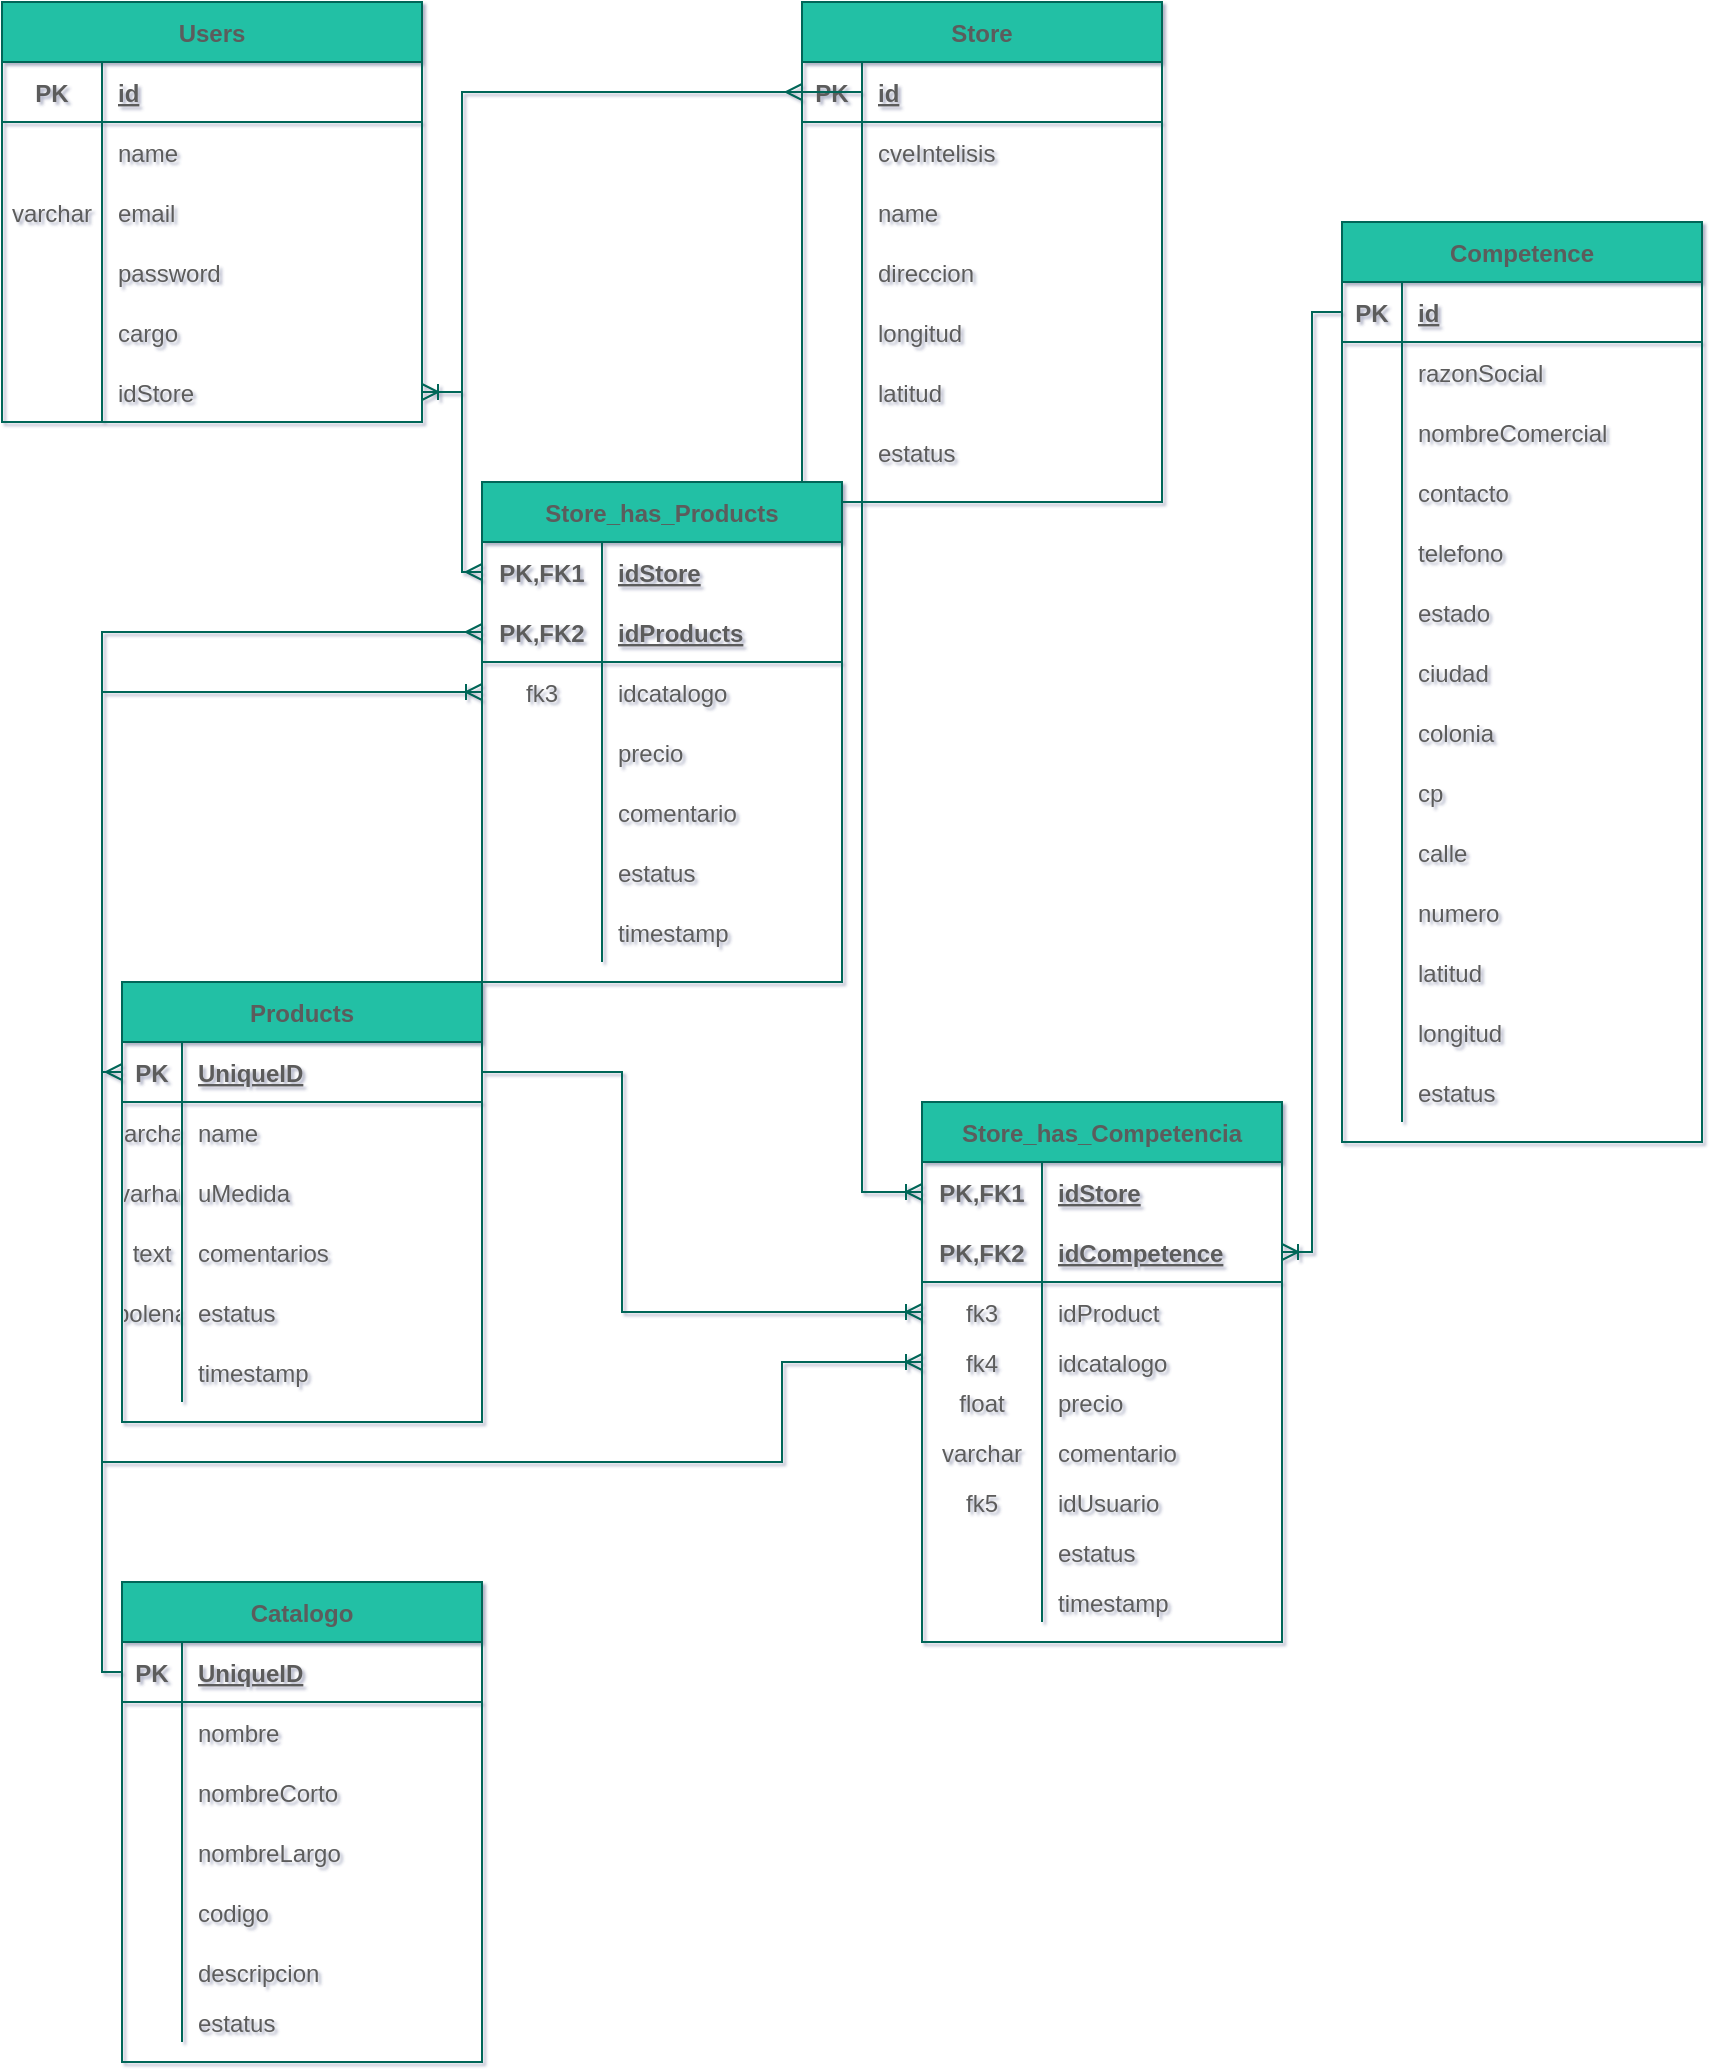<mxfile version="16.5.6" type="github" pages="3">
  <diagram id="bAnnMs0ai95h9hI63G8H" name="Page-1">
    <mxGraphModel dx="1655" dy="452" grid="1" gridSize="10" guides="1" tooltips="1" connect="1" arrows="1" fold="1" page="1" pageScale="1" pageWidth="827" pageHeight="1169" math="0" shadow="1">
      <root>
        <mxCell id="0" />
        <mxCell id="1" parent="0" />
        <mxCell id="rRbIiIMTypYIyr1DcpqN-1" value="Users" style="shape=table;startSize=30;container=1;collapsible=1;childLayout=tableLayout;fixedRows=1;rowLines=0;fontStyle=1;align=center;resizeLast=1;fillColor=#21C0A5;strokeColor=#006658;fontColor=#5C5C5C;" parent="1" vertex="1">
          <mxGeometry x="-40" y="300" width="210" height="210" as="geometry">
            <mxRectangle x="30" y="290" width="70" height="30" as="alternateBounds" />
          </mxGeometry>
        </mxCell>
        <mxCell id="rRbIiIMTypYIyr1DcpqN-2" value="" style="shape=tableRow;horizontal=0;startSize=0;swimlaneHead=0;swimlaneBody=0;fillColor=none;collapsible=0;dropTarget=0;points=[[0,0.5],[1,0.5]];portConstraint=eastwest;top=0;left=0;right=0;bottom=1;strokeColor=#006658;fontColor=#5C5C5C;" parent="rRbIiIMTypYIyr1DcpqN-1" vertex="1">
          <mxGeometry y="30" width="210" height="30" as="geometry" />
        </mxCell>
        <mxCell id="rRbIiIMTypYIyr1DcpqN-3" value="PK" style="shape=partialRectangle;connectable=0;fillColor=none;top=0;left=0;bottom=0;right=0;fontStyle=1;overflow=hidden;strokeColor=#006658;fontColor=#5C5C5C;" parent="rRbIiIMTypYIyr1DcpqN-2" vertex="1">
          <mxGeometry width="50" height="30" as="geometry">
            <mxRectangle width="50" height="30" as="alternateBounds" />
          </mxGeometry>
        </mxCell>
        <mxCell id="rRbIiIMTypYIyr1DcpqN-4" value="id" style="shape=partialRectangle;connectable=0;fillColor=none;top=0;left=0;bottom=0;right=0;align=left;spacingLeft=6;fontStyle=5;overflow=hidden;strokeColor=#006658;fontColor=#5C5C5C;" parent="rRbIiIMTypYIyr1DcpqN-2" vertex="1">
          <mxGeometry x="50" width="160" height="30" as="geometry">
            <mxRectangle width="160" height="30" as="alternateBounds" />
          </mxGeometry>
        </mxCell>
        <mxCell id="rRbIiIMTypYIyr1DcpqN-5" value="" style="shape=tableRow;horizontal=0;startSize=0;swimlaneHead=0;swimlaneBody=0;fillColor=none;collapsible=0;dropTarget=0;points=[[0,0.5],[1,0.5]];portConstraint=eastwest;top=0;left=0;right=0;bottom=0;strokeColor=#006658;fontColor=#5C5C5C;" parent="rRbIiIMTypYIyr1DcpqN-1" vertex="1">
          <mxGeometry y="60" width="210" height="30" as="geometry" />
        </mxCell>
        <mxCell id="rRbIiIMTypYIyr1DcpqN-6" value="" style="shape=partialRectangle;connectable=0;fillColor=none;top=0;left=0;bottom=0;right=0;editable=1;overflow=hidden;strokeColor=#006658;fontColor=#5C5C5C;" parent="rRbIiIMTypYIyr1DcpqN-5" vertex="1">
          <mxGeometry width="50" height="30" as="geometry">
            <mxRectangle width="50" height="30" as="alternateBounds" />
          </mxGeometry>
        </mxCell>
        <mxCell id="rRbIiIMTypYIyr1DcpqN-7" value="name" style="shape=partialRectangle;connectable=0;fillColor=none;top=0;left=0;bottom=0;right=0;align=left;spacingLeft=6;overflow=hidden;strokeColor=#006658;fontColor=#5C5C5C;" parent="rRbIiIMTypYIyr1DcpqN-5" vertex="1">
          <mxGeometry x="50" width="160" height="30" as="geometry">
            <mxRectangle width="160" height="30" as="alternateBounds" />
          </mxGeometry>
        </mxCell>
        <mxCell id="rRbIiIMTypYIyr1DcpqN-8" value="" style="shape=tableRow;horizontal=0;startSize=0;swimlaneHead=0;swimlaneBody=0;fillColor=none;collapsible=0;dropTarget=0;points=[[0,0.5],[1,0.5]];portConstraint=eastwest;top=0;left=0;right=0;bottom=0;strokeColor=#006658;fontColor=#5C5C5C;" parent="rRbIiIMTypYIyr1DcpqN-1" vertex="1">
          <mxGeometry y="90" width="210" height="30" as="geometry" />
        </mxCell>
        <mxCell id="rRbIiIMTypYIyr1DcpqN-9" value="varchar" style="shape=partialRectangle;connectable=0;fillColor=none;top=0;left=0;bottom=0;right=0;editable=1;overflow=hidden;strokeColor=#006658;fontColor=#5C5C5C;" parent="rRbIiIMTypYIyr1DcpqN-8" vertex="1">
          <mxGeometry width="50" height="30" as="geometry">
            <mxRectangle width="50" height="30" as="alternateBounds" />
          </mxGeometry>
        </mxCell>
        <mxCell id="rRbIiIMTypYIyr1DcpqN-10" value="email" style="shape=partialRectangle;connectable=0;fillColor=none;top=0;left=0;bottom=0;right=0;align=left;spacingLeft=6;overflow=hidden;strokeColor=#006658;fontColor=#5C5C5C;" parent="rRbIiIMTypYIyr1DcpqN-8" vertex="1">
          <mxGeometry x="50" width="160" height="30" as="geometry">
            <mxRectangle width="160" height="30" as="alternateBounds" />
          </mxGeometry>
        </mxCell>
        <mxCell id="rRbIiIMTypYIyr1DcpqN-11" value="" style="shape=tableRow;horizontal=0;startSize=0;swimlaneHead=0;swimlaneBody=0;fillColor=none;collapsible=0;dropTarget=0;points=[[0,0.5],[1,0.5]];portConstraint=eastwest;top=0;left=0;right=0;bottom=0;strokeColor=#006658;fontColor=#5C5C5C;" parent="rRbIiIMTypYIyr1DcpqN-1" vertex="1">
          <mxGeometry y="120" width="210" height="30" as="geometry" />
        </mxCell>
        <mxCell id="rRbIiIMTypYIyr1DcpqN-12" value="" style="shape=partialRectangle;connectable=0;fillColor=none;top=0;left=0;bottom=0;right=0;editable=1;overflow=hidden;strokeColor=#006658;fontColor=#5C5C5C;" parent="rRbIiIMTypYIyr1DcpqN-11" vertex="1">
          <mxGeometry width="50" height="30" as="geometry">
            <mxRectangle width="50" height="30" as="alternateBounds" />
          </mxGeometry>
        </mxCell>
        <mxCell id="rRbIiIMTypYIyr1DcpqN-13" value="password " style="shape=partialRectangle;connectable=0;fillColor=none;top=0;left=0;bottom=0;right=0;align=left;spacingLeft=6;overflow=hidden;strokeColor=#006658;fontColor=#5C5C5C;" parent="rRbIiIMTypYIyr1DcpqN-11" vertex="1">
          <mxGeometry x="50" width="160" height="30" as="geometry">
            <mxRectangle width="160" height="30" as="alternateBounds" />
          </mxGeometry>
        </mxCell>
        <mxCell id="rRbIiIMTypYIyr1DcpqN-57" value="" style="shape=tableRow;horizontal=0;startSize=0;swimlaneHead=0;swimlaneBody=0;fillColor=none;collapsible=0;dropTarget=0;points=[[0,0.5],[1,0.5]];portConstraint=eastwest;top=0;left=0;right=0;bottom=0;strokeColor=#006658;fontColor=#5C5C5C;" parent="rRbIiIMTypYIyr1DcpqN-1" vertex="1">
          <mxGeometry y="150" width="210" height="30" as="geometry" />
        </mxCell>
        <mxCell id="rRbIiIMTypYIyr1DcpqN-58" value="" style="shape=partialRectangle;connectable=0;fillColor=none;top=0;left=0;bottom=0;right=0;editable=1;overflow=hidden;strokeColor=#006658;fontColor=#5C5C5C;" parent="rRbIiIMTypYIyr1DcpqN-57" vertex="1">
          <mxGeometry width="50" height="30" as="geometry">
            <mxRectangle width="50" height="30" as="alternateBounds" />
          </mxGeometry>
        </mxCell>
        <mxCell id="rRbIiIMTypYIyr1DcpqN-59" value="cargo" style="shape=partialRectangle;connectable=0;fillColor=none;top=0;left=0;bottom=0;right=0;align=left;spacingLeft=6;overflow=hidden;strokeColor=#006658;fontColor=#5C5C5C;" parent="rRbIiIMTypYIyr1DcpqN-57" vertex="1">
          <mxGeometry x="50" width="160" height="30" as="geometry">
            <mxRectangle width="160" height="30" as="alternateBounds" />
          </mxGeometry>
        </mxCell>
        <mxCell id="rRbIiIMTypYIyr1DcpqN-60" value="" style="shape=tableRow;horizontal=0;startSize=0;swimlaneHead=0;swimlaneBody=0;fillColor=none;collapsible=0;dropTarget=0;points=[[0,0.5],[1,0.5]];portConstraint=eastwest;top=0;left=0;right=0;bottom=0;strokeColor=#006658;fontColor=#5C5C5C;" parent="rRbIiIMTypYIyr1DcpqN-1" vertex="1">
          <mxGeometry y="180" width="210" height="30" as="geometry" />
        </mxCell>
        <mxCell id="rRbIiIMTypYIyr1DcpqN-61" value="" style="shape=partialRectangle;connectable=0;fillColor=none;top=0;left=0;bottom=0;right=0;editable=1;overflow=hidden;strokeColor=#006658;fontColor=#5C5C5C;" parent="rRbIiIMTypYIyr1DcpqN-60" vertex="1">
          <mxGeometry width="50" height="30" as="geometry">
            <mxRectangle width="50" height="30" as="alternateBounds" />
          </mxGeometry>
        </mxCell>
        <mxCell id="rRbIiIMTypYIyr1DcpqN-62" value="idStore" style="shape=partialRectangle;connectable=0;fillColor=none;top=0;left=0;bottom=0;right=0;align=left;spacingLeft=6;overflow=hidden;strokeColor=#006658;fontColor=#5C5C5C;" parent="rRbIiIMTypYIyr1DcpqN-60" vertex="1">
          <mxGeometry x="50" width="160" height="30" as="geometry">
            <mxRectangle width="160" height="30" as="alternateBounds" />
          </mxGeometry>
        </mxCell>
        <mxCell id="rRbIiIMTypYIyr1DcpqN-14" value="Store" style="shape=table;startSize=30;container=1;collapsible=1;childLayout=tableLayout;fixedRows=1;rowLines=0;fontStyle=1;align=center;resizeLast=1;fillColor=#21C0A5;strokeColor=#006658;fontColor=#5C5C5C;" parent="1" vertex="1">
          <mxGeometry x="360" y="300" width="180" height="250" as="geometry">
            <mxRectangle x="360" y="300" width="60" height="30" as="alternateBounds" />
          </mxGeometry>
        </mxCell>
        <mxCell id="rRbIiIMTypYIyr1DcpqN-15" value="" style="shape=tableRow;horizontal=0;startSize=0;swimlaneHead=0;swimlaneBody=0;fillColor=none;collapsible=0;dropTarget=0;points=[[0,0.5],[1,0.5]];portConstraint=eastwest;top=0;left=0;right=0;bottom=1;strokeColor=#006658;fontColor=#5C5C5C;" parent="rRbIiIMTypYIyr1DcpqN-14" vertex="1">
          <mxGeometry y="30" width="180" height="30" as="geometry" />
        </mxCell>
        <mxCell id="rRbIiIMTypYIyr1DcpqN-16" value="PK" style="shape=partialRectangle;connectable=0;fillColor=none;top=0;left=0;bottom=0;right=0;fontStyle=1;overflow=hidden;strokeColor=#006658;fontColor=#5C5C5C;" parent="rRbIiIMTypYIyr1DcpqN-15" vertex="1">
          <mxGeometry width="30" height="30" as="geometry">
            <mxRectangle width="30" height="30" as="alternateBounds" />
          </mxGeometry>
        </mxCell>
        <mxCell id="rRbIiIMTypYIyr1DcpqN-17" value="id" style="shape=partialRectangle;connectable=0;fillColor=none;top=0;left=0;bottom=0;right=0;align=left;spacingLeft=6;fontStyle=5;overflow=hidden;strokeColor=#006658;fontColor=#5C5C5C;" parent="rRbIiIMTypYIyr1DcpqN-15" vertex="1">
          <mxGeometry x="30" width="150" height="30" as="geometry">
            <mxRectangle width="150" height="30" as="alternateBounds" />
          </mxGeometry>
        </mxCell>
        <mxCell id="rRbIiIMTypYIyr1DcpqN-18" value="" style="shape=tableRow;horizontal=0;startSize=0;swimlaneHead=0;swimlaneBody=0;fillColor=none;collapsible=0;dropTarget=0;points=[[0,0.5],[1,0.5]];portConstraint=eastwest;top=0;left=0;right=0;bottom=0;strokeColor=#006658;fontColor=#5C5C5C;" parent="rRbIiIMTypYIyr1DcpqN-14" vertex="1">
          <mxGeometry y="60" width="180" height="30" as="geometry" />
        </mxCell>
        <mxCell id="rRbIiIMTypYIyr1DcpqN-19" value="" style="shape=partialRectangle;connectable=0;fillColor=none;top=0;left=0;bottom=0;right=0;editable=1;overflow=hidden;strokeColor=#006658;fontColor=#5C5C5C;" parent="rRbIiIMTypYIyr1DcpqN-18" vertex="1">
          <mxGeometry width="30" height="30" as="geometry">
            <mxRectangle width="30" height="30" as="alternateBounds" />
          </mxGeometry>
        </mxCell>
        <mxCell id="rRbIiIMTypYIyr1DcpqN-20" value="cveIntelisis" style="shape=partialRectangle;connectable=0;fillColor=none;top=0;left=0;bottom=0;right=0;align=left;spacingLeft=6;overflow=hidden;strokeColor=#006658;fontColor=#5C5C5C;" parent="rRbIiIMTypYIyr1DcpqN-18" vertex="1">
          <mxGeometry x="30" width="150" height="30" as="geometry">
            <mxRectangle width="150" height="30" as="alternateBounds" />
          </mxGeometry>
        </mxCell>
        <mxCell id="rRbIiIMTypYIyr1DcpqN-21" value="" style="shape=tableRow;horizontal=0;startSize=0;swimlaneHead=0;swimlaneBody=0;fillColor=none;collapsible=0;dropTarget=0;points=[[0,0.5],[1,0.5]];portConstraint=eastwest;top=0;left=0;right=0;bottom=0;strokeColor=#006658;fontColor=#5C5C5C;" parent="rRbIiIMTypYIyr1DcpqN-14" vertex="1">
          <mxGeometry y="90" width="180" height="30" as="geometry" />
        </mxCell>
        <mxCell id="rRbIiIMTypYIyr1DcpqN-22" value="" style="shape=partialRectangle;connectable=0;fillColor=none;top=0;left=0;bottom=0;right=0;editable=1;overflow=hidden;strokeColor=#006658;fontColor=#5C5C5C;" parent="rRbIiIMTypYIyr1DcpqN-21" vertex="1">
          <mxGeometry width="30" height="30" as="geometry">
            <mxRectangle width="30" height="30" as="alternateBounds" />
          </mxGeometry>
        </mxCell>
        <mxCell id="rRbIiIMTypYIyr1DcpqN-23" value="name" style="shape=partialRectangle;connectable=0;fillColor=none;top=0;left=0;bottom=0;right=0;align=left;spacingLeft=6;overflow=hidden;strokeColor=#006658;fontColor=#5C5C5C;" parent="rRbIiIMTypYIyr1DcpqN-21" vertex="1">
          <mxGeometry x="30" width="150" height="30" as="geometry">
            <mxRectangle width="150" height="30" as="alternateBounds" />
          </mxGeometry>
        </mxCell>
        <mxCell id="rRbIiIMTypYIyr1DcpqN-24" value="" style="shape=tableRow;horizontal=0;startSize=0;swimlaneHead=0;swimlaneBody=0;fillColor=none;collapsible=0;dropTarget=0;points=[[0,0.5],[1,0.5]];portConstraint=eastwest;top=0;left=0;right=0;bottom=0;strokeColor=#006658;fontColor=#5C5C5C;" parent="rRbIiIMTypYIyr1DcpqN-14" vertex="1">
          <mxGeometry y="120" width="180" height="30" as="geometry" />
        </mxCell>
        <mxCell id="rRbIiIMTypYIyr1DcpqN-25" value="" style="shape=partialRectangle;connectable=0;fillColor=none;top=0;left=0;bottom=0;right=0;editable=1;overflow=hidden;strokeColor=#006658;fontColor=#5C5C5C;" parent="rRbIiIMTypYIyr1DcpqN-24" vertex="1">
          <mxGeometry width="30" height="30" as="geometry">
            <mxRectangle width="30" height="30" as="alternateBounds" />
          </mxGeometry>
        </mxCell>
        <mxCell id="rRbIiIMTypYIyr1DcpqN-26" value="direccion" style="shape=partialRectangle;connectable=0;fillColor=none;top=0;left=0;bottom=0;right=0;align=left;spacingLeft=6;overflow=hidden;strokeColor=#006658;fontColor=#5C5C5C;" parent="rRbIiIMTypYIyr1DcpqN-24" vertex="1">
          <mxGeometry x="30" width="150" height="30" as="geometry">
            <mxRectangle width="150" height="30" as="alternateBounds" />
          </mxGeometry>
        </mxCell>
        <mxCell id="rRbIiIMTypYIyr1DcpqN-65" value="" style="shape=tableRow;horizontal=0;startSize=0;swimlaneHead=0;swimlaneBody=0;fillColor=none;collapsible=0;dropTarget=0;points=[[0,0.5],[1,0.5]];portConstraint=eastwest;top=0;left=0;right=0;bottom=0;strokeColor=#006658;fontColor=#5C5C5C;" parent="rRbIiIMTypYIyr1DcpqN-14" vertex="1">
          <mxGeometry y="150" width="180" height="30" as="geometry" />
        </mxCell>
        <mxCell id="rRbIiIMTypYIyr1DcpqN-66" value="" style="shape=partialRectangle;connectable=0;fillColor=none;top=0;left=0;bottom=0;right=0;editable=1;overflow=hidden;strokeColor=#006658;fontColor=#5C5C5C;" parent="rRbIiIMTypYIyr1DcpqN-65" vertex="1">
          <mxGeometry width="30" height="30" as="geometry">
            <mxRectangle width="30" height="30" as="alternateBounds" />
          </mxGeometry>
        </mxCell>
        <mxCell id="rRbIiIMTypYIyr1DcpqN-67" value="longitud" style="shape=partialRectangle;connectable=0;fillColor=none;top=0;left=0;bottom=0;right=0;align=left;spacingLeft=6;overflow=hidden;strokeColor=#006658;fontColor=#5C5C5C;" parent="rRbIiIMTypYIyr1DcpqN-65" vertex="1">
          <mxGeometry x="30" width="150" height="30" as="geometry">
            <mxRectangle width="150" height="30" as="alternateBounds" />
          </mxGeometry>
        </mxCell>
        <mxCell id="rRbIiIMTypYIyr1DcpqN-156" value="" style="shape=tableRow;horizontal=0;startSize=0;swimlaneHead=0;swimlaneBody=0;fillColor=none;collapsible=0;dropTarget=0;points=[[0,0.5],[1,0.5]];portConstraint=eastwest;top=0;left=0;right=0;bottom=0;strokeColor=#006658;fontColor=#5C5C5C;" parent="rRbIiIMTypYIyr1DcpqN-14" vertex="1">
          <mxGeometry y="180" width="180" height="30" as="geometry" />
        </mxCell>
        <mxCell id="rRbIiIMTypYIyr1DcpqN-157" value="" style="shape=partialRectangle;connectable=0;fillColor=none;top=0;left=0;bottom=0;right=0;editable=1;overflow=hidden;strokeColor=#006658;fontColor=#5C5C5C;" parent="rRbIiIMTypYIyr1DcpqN-156" vertex="1">
          <mxGeometry width="30" height="30" as="geometry">
            <mxRectangle width="30" height="30" as="alternateBounds" />
          </mxGeometry>
        </mxCell>
        <mxCell id="rRbIiIMTypYIyr1DcpqN-158" value="latitud" style="shape=partialRectangle;connectable=0;fillColor=none;top=0;left=0;bottom=0;right=0;align=left;spacingLeft=6;overflow=hidden;strokeColor=#006658;fontColor=#5C5C5C;" parent="rRbIiIMTypYIyr1DcpqN-156" vertex="1">
          <mxGeometry x="30" width="150" height="30" as="geometry">
            <mxRectangle width="150" height="30" as="alternateBounds" />
          </mxGeometry>
        </mxCell>
        <mxCell id="rRbIiIMTypYIyr1DcpqN-159" value="" style="shape=tableRow;horizontal=0;startSize=0;swimlaneHead=0;swimlaneBody=0;fillColor=none;collapsible=0;dropTarget=0;points=[[0,0.5],[1,0.5]];portConstraint=eastwest;top=0;left=0;right=0;bottom=0;strokeColor=#006658;fontColor=#5C5C5C;" parent="rRbIiIMTypYIyr1DcpqN-14" vertex="1">
          <mxGeometry y="210" width="180" height="30" as="geometry" />
        </mxCell>
        <mxCell id="rRbIiIMTypYIyr1DcpqN-160" value="" style="shape=partialRectangle;connectable=0;fillColor=none;top=0;left=0;bottom=0;right=0;editable=1;overflow=hidden;strokeColor=#006658;fontColor=#5C5C5C;" parent="rRbIiIMTypYIyr1DcpqN-159" vertex="1">
          <mxGeometry width="30" height="30" as="geometry">
            <mxRectangle width="30" height="30" as="alternateBounds" />
          </mxGeometry>
        </mxCell>
        <mxCell id="rRbIiIMTypYIyr1DcpqN-161" value="estatus" style="shape=partialRectangle;connectable=0;fillColor=none;top=0;left=0;bottom=0;right=0;align=left;spacingLeft=6;overflow=hidden;strokeColor=#006658;fontColor=#5C5C5C;" parent="rRbIiIMTypYIyr1DcpqN-159" vertex="1">
          <mxGeometry x="30" width="150" height="30" as="geometry">
            <mxRectangle width="150" height="30" as="alternateBounds" />
          </mxGeometry>
        </mxCell>
        <mxCell id="rRbIiIMTypYIyr1DcpqN-27" value="Competence" style="shape=table;startSize=30;container=1;collapsible=1;childLayout=tableLayout;fixedRows=1;rowLines=0;fontStyle=1;align=center;resizeLast=1;fillColor=#21C0A5;strokeColor=#006658;fontColor=#5C5C5C;" parent="1" vertex="1">
          <mxGeometry x="630" y="410" width="180" height="460" as="geometry">
            <mxRectangle x="600" y="420" width="100" height="30" as="alternateBounds" />
          </mxGeometry>
        </mxCell>
        <mxCell id="rRbIiIMTypYIyr1DcpqN-28" value="" style="shape=tableRow;horizontal=0;startSize=0;swimlaneHead=0;swimlaneBody=0;fillColor=none;collapsible=0;dropTarget=0;points=[[0,0.5],[1,0.5]];portConstraint=eastwest;top=0;left=0;right=0;bottom=1;strokeColor=#006658;fontColor=#5C5C5C;" parent="rRbIiIMTypYIyr1DcpqN-27" vertex="1">
          <mxGeometry y="30" width="180" height="30" as="geometry" />
        </mxCell>
        <mxCell id="rRbIiIMTypYIyr1DcpqN-29" value="PK" style="shape=partialRectangle;connectable=0;fillColor=none;top=0;left=0;bottom=0;right=0;fontStyle=1;overflow=hidden;strokeColor=#006658;fontColor=#5C5C5C;" parent="rRbIiIMTypYIyr1DcpqN-28" vertex="1">
          <mxGeometry width="30" height="30" as="geometry">
            <mxRectangle width="30" height="30" as="alternateBounds" />
          </mxGeometry>
        </mxCell>
        <mxCell id="rRbIiIMTypYIyr1DcpqN-30" value="id" style="shape=partialRectangle;connectable=0;fillColor=none;top=0;left=0;bottom=0;right=0;align=left;spacingLeft=6;fontStyle=5;overflow=hidden;strokeColor=#006658;fontColor=#5C5C5C;" parent="rRbIiIMTypYIyr1DcpqN-28" vertex="1">
          <mxGeometry x="30" width="150" height="30" as="geometry">
            <mxRectangle width="150" height="30" as="alternateBounds" />
          </mxGeometry>
        </mxCell>
        <mxCell id="rRbIiIMTypYIyr1DcpqN-31" value="" style="shape=tableRow;horizontal=0;startSize=0;swimlaneHead=0;swimlaneBody=0;fillColor=none;collapsible=0;dropTarget=0;points=[[0,0.5],[1,0.5]];portConstraint=eastwest;top=0;left=0;right=0;bottom=0;strokeColor=#006658;fontColor=#5C5C5C;" parent="rRbIiIMTypYIyr1DcpqN-27" vertex="1">
          <mxGeometry y="60" width="180" height="30" as="geometry" />
        </mxCell>
        <mxCell id="rRbIiIMTypYIyr1DcpqN-32" value="" style="shape=partialRectangle;connectable=0;fillColor=none;top=0;left=0;bottom=0;right=0;editable=1;overflow=hidden;strokeColor=#006658;fontColor=#5C5C5C;" parent="rRbIiIMTypYIyr1DcpqN-31" vertex="1">
          <mxGeometry width="30" height="30" as="geometry">
            <mxRectangle width="30" height="30" as="alternateBounds" />
          </mxGeometry>
        </mxCell>
        <mxCell id="rRbIiIMTypYIyr1DcpqN-33" value="razonSocial" style="shape=partialRectangle;connectable=0;fillColor=none;top=0;left=0;bottom=0;right=0;align=left;spacingLeft=6;overflow=hidden;strokeColor=#006658;fontColor=#5C5C5C;" parent="rRbIiIMTypYIyr1DcpqN-31" vertex="1">
          <mxGeometry x="30" width="150" height="30" as="geometry">
            <mxRectangle width="150" height="30" as="alternateBounds" />
          </mxGeometry>
        </mxCell>
        <mxCell id="rRbIiIMTypYIyr1DcpqN-34" value="" style="shape=tableRow;horizontal=0;startSize=0;swimlaneHead=0;swimlaneBody=0;fillColor=none;collapsible=0;dropTarget=0;points=[[0,0.5],[1,0.5]];portConstraint=eastwest;top=0;left=0;right=0;bottom=0;strokeColor=#006658;fontColor=#5C5C5C;" parent="rRbIiIMTypYIyr1DcpqN-27" vertex="1">
          <mxGeometry y="90" width="180" height="30" as="geometry" />
        </mxCell>
        <mxCell id="rRbIiIMTypYIyr1DcpqN-35" value="" style="shape=partialRectangle;connectable=0;fillColor=none;top=0;left=0;bottom=0;right=0;editable=1;overflow=hidden;strokeColor=#006658;fontColor=#5C5C5C;" parent="rRbIiIMTypYIyr1DcpqN-34" vertex="1">
          <mxGeometry width="30" height="30" as="geometry">
            <mxRectangle width="30" height="30" as="alternateBounds" />
          </mxGeometry>
        </mxCell>
        <mxCell id="rRbIiIMTypYIyr1DcpqN-36" value="nombreComercial" style="shape=partialRectangle;connectable=0;fillColor=none;top=0;left=0;bottom=0;right=0;align=left;spacingLeft=6;overflow=hidden;strokeColor=#006658;fontColor=#5C5C5C;" parent="rRbIiIMTypYIyr1DcpqN-34" vertex="1">
          <mxGeometry x="30" width="150" height="30" as="geometry">
            <mxRectangle width="150" height="30" as="alternateBounds" />
          </mxGeometry>
        </mxCell>
        <mxCell id="rRbIiIMTypYIyr1DcpqN-37" value="" style="shape=tableRow;horizontal=0;startSize=0;swimlaneHead=0;swimlaneBody=0;fillColor=none;collapsible=0;dropTarget=0;points=[[0,0.5],[1,0.5]];portConstraint=eastwest;top=0;left=0;right=0;bottom=0;strokeColor=#006658;fontColor=#5C5C5C;" parent="rRbIiIMTypYIyr1DcpqN-27" vertex="1">
          <mxGeometry y="120" width="180" height="30" as="geometry" />
        </mxCell>
        <mxCell id="rRbIiIMTypYIyr1DcpqN-38" value="" style="shape=partialRectangle;connectable=0;fillColor=none;top=0;left=0;bottom=0;right=0;editable=1;overflow=hidden;strokeColor=#006658;fontColor=#5C5C5C;" parent="rRbIiIMTypYIyr1DcpqN-37" vertex="1">
          <mxGeometry width="30" height="30" as="geometry">
            <mxRectangle width="30" height="30" as="alternateBounds" />
          </mxGeometry>
        </mxCell>
        <mxCell id="rRbIiIMTypYIyr1DcpqN-39" value="contacto" style="shape=partialRectangle;connectable=0;fillColor=none;top=0;left=0;bottom=0;right=0;align=left;spacingLeft=6;overflow=hidden;strokeColor=#006658;fontColor=#5C5C5C;" parent="rRbIiIMTypYIyr1DcpqN-37" vertex="1">
          <mxGeometry x="30" width="150" height="30" as="geometry">
            <mxRectangle width="150" height="30" as="alternateBounds" />
          </mxGeometry>
        </mxCell>
        <mxCell id="rRbIiIMTypYIyr1DcpqN-87" value="" style="shape=tableRow;horizontal=0;startSize=0;swimlaneHead=0;swimlaneBody=0;fillColor=none;collapsible=0;dropTarget=0;points=[[0,0.5],[1,0.5]];portConstraint=eastwest;top=0;left=0;right=0;bottom=0;strokeColor=#006658;fontColor=#5C5C5C;" parent="rRbIiIMTypYIyr1DcpqN-27" vertex="1">
          <mxGeometry y="150" width="180" height="30" as="geometry" />
        </mxCell>
        <mxCell id="rRbIiIMTypYIyr1DcpqN-88" value="" style="shape=partialRectangle;connectable=0;fillColor=none;top=0;left=0;bottom=0;right=0;editable=1;overflow=hidden;strokeColor=#006658;fontColor=#5C5C5C;" parent="rRbIiIMTypYIyr1DcpqN-87" vertex="1">
          <mxGeometry width="30" height="30" as="geometry">
            <mxRectangle width="30" height="30" as="alternateBounds" />
          </mxGeometry>
        </mxCell>
        <mxCell id="rRbIiIMTypYIyr1DcpqN-89" value="telefono" style="shape=partialRectangle;connectable=0;fillColor=none;top=0;left=0;bottom=0;right=0;align=left;spacingLeft=6;overflow=hidden;strokeColor=#006658;fontColor=#5C5C5C;" parent="rRbIiIMTypYIyr1DcpqN-87" vertex="1">
          <mxGeometry x="30" width="150" height="30" as="geometry">
            <mxRectangle width="150" height="30" as="alternateBounds" />
          </mxGeometry>
        </mxCell>
        <mxCell id="rRbIiIMTypYIyr1DcpqN-90" value="" style="shape=tableRow;horizontal=0;startSize=0;swimlaneHead=0;swimlaneBody=0;fillColor=none;collapsible=0;dropTarget=0;points=[[0,0.5],[1,0.5]];portConstraint=eastwest;top=0;left=0;right=0;bottom=0;strokeColor=#006658;fontColor=#5C5C5C;" parent="rRbIiIMTypYIyr1DcpqN-27" vertex="1">
          <mxGeometry y="180" width="180" height="30" as="geometry" />
        </mxCell>
        <mxCell id="rRbIiIMTypYIyr1DcpqN-91" value="" style="shape=partialRectangle;connectable=0;fillColor=none;top=0;left=0;bottom=0;right=0;editable=1;overflow=hidden;strokeColor=#006658;fontColor=#5C5C5C;" parent="rRbIiIMTypYIyr1DcpqN-90" vertex="1">
          <mxGeometry width="30" height="30" as="geometry">
            <mxRectangle width="30" height="30" as="alternateBounds" />
          </mxGeometry>
        </mxCell>
        <mxCell id="rRbIiIMTypYIyr1DcpqN-92" value="estado" style="shape=partialRectangle;connectable=0;fillColor=none;top=0;left=0;bottom=0;right=0;align=left;spacingLeft=6;overflow=hidden;strokeColor=#006658;fontColor=#5C5C5C;" parent="rRbIiIMTypYIyr1DcpqN-90" vertex="1">
          <mxGeometry x="30" width="150" height="30" as="geometry">
            <mxRectangle width="150" height="30" as="alternateBounds" />
          </mxGeometry>
        </mxCell>
        <mxCell id="rRbIiIMTypYIyr1DcpqN-93" value="" style="shape=tableRow;horizontal=0;startSize=0;swimlaneHead=0;swimlaneBody=0;fillColor=none;collapsible=0;dropTarget=0;points=[[0,0.5],[1,0.5]];portConstraint=eastwest;top=0;left=0;right=0;bottom=0;strokeColor=#006658;fontColor=#5C5C5C;" parent="rRbIiIMTypYIyr1DcpqN-27" vertex="1">
          <mxGeometry y="210" width="180" height="30" as="geometry" />
        </mxCell>
        <mxCell id="rRbIiIMTypYIyr1DcpqN-94" value="" style="shape=partialRectangle;connectable=0;fillColor=none;top=0;left=0;bottom=0;right=0;editable=1;overflow=hidden;strokeColor=#006658;fontColor=#5C5C5C;" parent="rRbIiIMTypYIyr1DcpqN-93" vertex="1">
          <mxGeometry width="30" height="30" as="geometry">
            <mxRectangle width="30" height="30" as="alternateBounds" />
          </mxGeometry>
        </mxCell>
        <mxCell id="rRbIiIMTypYIyr1DcpqN-95" value="ciudad" style="shape=partialRectangle;connectable=0;fillColor=none;top=0;left=0;bottom=0;right=0;align=left;spacingLeft=6;overflow=hidden;strokeColor=#006658;fontColor=#5C5C5C;" parent="rRbIiIMTypYIyr1DcpqN-93" vertex="1">
          <mxGeometry x="30" width="150" height="30" as="geometry">
            <mxRectangle width="150" height="30" as="alternateBounds" />
          </mxGeometry>
        </mxCell>
        <mxCell id="rRbIiIMTypYIyr1DcpqN-96" value="" style="shape=tableRow;horizontal=0;startSize=0;swimlaneHead=0;swimlaneBody=0;fillColor=none;collapsible=0;dropTarget=0;points=[[0,0.5],[1,0.5]];portConstraint=eastwest;top=0;left=0;right=0;bottom=0;strokeColor=#006658;fontColor=#5C5C5C;" parent="rRbIiIMTypYIyr1DcpqN-27" vertex="1">
          <mxGeometry y="240" width="180" height="30" as="geometry" />
        </mxCell>
        <mxCell id="rRbIiIMTypYIyr1DcpqN-97" value="" style="shape=partialRectangle;connectable=0;fillColor=none;top=0;left=0;bottom=0;right=0;editable=1;overflow=hidden;strokeColor=#006658;fontColor=#5C5C5C;" parent="rRbIiIMTypYIyr1DcpqN-96" vertex="1">
          <mxGeometry width="30" height="30" as="geometry">
            <mxRectangle width="30" height="30" as="alternateBounds" />
          </mxGeometry>
        </mxCell>
        <mxCell id="rRbIiIMTypYIyr1DcpqN-98" value="colonia" style="shape=partialRectangle;connectable=0;fillColor=none;top=0;left=0;bottom=0;right=0;align=left;spacingLeft=6;overflow=hidden;strokeColor=#006658;fontColor=#5C5C5C;" parent="rRbIiIMTypYIyr1DcpqN-96" vertex="1">
          <mxGeometry x="30" width="150" height="30" as="geometry">
            <mxRectangle width="150" height="30" as="alternateBounds" />
          </mxGeometry>
        </mxCell>
        <mxCell id="rRbIiIMTypYIyr1DcpqN-99" value="" style="shape=tableRow;horizontal=0;startSize=0;swimlaneHead=0;swimlaneBody=0;fillColor=none;collapsible=0;dropTarget=0;points=[[0,0.5],[1,0.5]];portConstraint=eastwest;top=0;left=0;right=0;bottom=0;strokeColor=#006658;fontColor=#5C5C5C;" parent="rRbIiIMTypYIyr1DcpqN-27" vertex="1">
          <mxGeometry y="270" width="180" height="30" as="geometry" />
        </mxCell>
        <mxCell id="rRbIiIMTypYIyr1DcpqN-100" value="" style="shape=partialRectangle;connectable=0;fillColor=none;top=0;left=0;bottom=0;right=0;editable=1;overflow=hidden;strokeColor=#006658;fontColor=#5C5C5C;" parent="rRbIiIMTypYIyr1DcpqN-99" vertex="1">
          <mxGeometry width="30" height="30" as="geometry">
            <mxRectangle width="30" height="30" as="alternateBounds" />
          </mxGeometry>
        </mxCell>
        <mxCell id="rRbIiIMTypYIyr1DcpqN-101" value="cp" style="shape=partialRectangle;connectable=0;fillColor=none;top=0;left=0;bottom=0;right=0;align=left;spacingLeft=6;overflow=hidden;strokeColor=#006658;fontColor=#5C5C5C;" parent="rRbIiIMTypYIyr1DcpqN-99" vertex="1">
          <mxGeometry x="30" width="150" height="30" as="geometry">
            <mxRectangle width="150" height="30" as="alternateBounds" />
          </mxGeometry>
        </mxCell>
        <mxCell id="rRbIiIMTypYIyr1DcpqN-102" value="" style="shape=tableRow;horizontal=0;startSize=0;swimlaneHead=0;swimlaneBody=0;fillColor=none;collapsible=0;dropTarget=0;points=[[0,0.5],[1,0.5]];portConstraint=eastwest;top=0;left=0;right=0;bottom=0;strokeColor=#006658;fontColor=#5C5C5C;" parent="rRbIiIMTypYIyr1DcpqN-27" vertex="1">
          <mxGeometry y="300" width="180" height="30" as="geometry" />
        </mxCell>
        <mxCell id="rRbIiIMTypYIyr1DcpqN-103" value="" style="shape=partialRectangle;connectable=0;fillColor=none;top=0;left=0;bottom=0;right=0;editable=1;overflow=hidden;strokeColor=#006658;fontColor=#5C5C5C;" parent="rRbIiIMTypYIyr1DcpqN-102" vertex="1">
          <mxGeometry width="30" height="30" as="geometry">
            <mxRectangle width="30" height="30" as="alternateBounds" />
          </mxGeometry>
        </mxCell>
        <mxCell id="rRbIiIMTypYIyr1DcpqN-104" value="calle" style="shape=partialRectangle;connectable=0;fillColor=none;top=0;left=0;bottom=0;right=0;align=left;spacingLeft=6;overflow=hidden;strokeColor=#006658;fontColor=#5C5C5C;" parent="rRbIiIMTypYIyr1DcpqN-102" vertex="1">
          <mxGeometry x="30" width="150" height="30" as="geometry">
            <mxRectangle width="150" height="30" as="alternateBounds" />
          </mxGeometry>
        </mxCell>
        <mxCell id="rRbIiIMTypYIyr1DcpqN-105" value="" style="shape=tableRow;horizontal=0;startSize=0;swimlaneHead=0;swimlaneBody=0;fillColor=none;collapsible=0;dropTarget=0;points=[[0,0.5],[1,0.5]];portConstraint=eastwest;top=0;left=0;right=0;bottom=0;strokeColor=#006658;fontColor=#5C5C5C;" parent="rRbIiIMTypYIyr1DcpqN-27" vertex="1">
          <mxGeometry y="330" width="180" height="30" as="geometry" />
        </mxCell>
        <mxCell id="rRbIiIMTypYIyr1DcpqN-106" value="" style="shape=partialRectangle;connectable=0;fillColor=none;top=0;left=0;bottom=0;right=0;editable=1;overflow=hidden;strokeColor=#006658;fontColor=#5C5C5C;" parent="rRbIiIMTypYIyr1DcpqN-105" vertex="1">
          <mxGeometry width="30" height="30" as="geometry">
            <mxRectangle width="30" height="30" as="alternateBounds" />
          </mxGeometry>
        </mxCell>
        <mxCell id="rRbIiIMTypYIyr1DcpqN-107" value="numero" style="shape=partialRectangle;connectable=0;fillColor=none;top=0;left=0;bottom=0;right=0;align=left;spacingLeft=6;overflow=hidden;strokeColor=#006658;fontColor=#5C5C5C;" parent="rRbIiIMTypYIyr1DcpqN-105" vertex="1">
          <mxGeometry x="30" width="150" height="30" as="geometry">
            <mxRectangle width="150" height="30" as="alternateBounds" />
          </mxGeometry>
        </mxCell>
        <mxCell id="rRbIiIMTypYIyr1DcpqN-108" value="" style="shape=tableRow;horizontal=0;startSize=0;swimlaneHead=0;swimlaneBody=0;fillColor=none;collapsible=0;dropTarget=0;points=[[0,0.5],[1,0.5]];portConstraint=eastwest;top=0;left=0;right=0;bottom=0;strokeColor=#006658;fontColor=#5C5C5C;" parent="rRbIiIMTypYIyr1DcpqN-27" vertex="1">
          <mxGeometry y="360" width="180" height="30" as="geometry" />
        </mxCell>
        <mxCell id="rRbIiIMTypYIyr1DcpqN-109" value="" style="shape=partialRectangle;connectable=0;fillColor=none;top=0;left=0;bottom=0;right=0;editable=1;overflow=hidden;strokeColor=#006658;fontColor=#5C5C5C;" parent="rRbIiIMTypYIyr1DcpqN-108" vertex="1">
          <mxGeometry width="30" height="30" as="geometry">
            <mxRectangle width="30" height="30" as="alternateBounds" />
          </mxGeometry>
        </mxCell>
        <mxCell id="rRbIiIMTypYIyr1DcpqN-110" value="latitud" style="shape=partialRectangle;connectable=0;fillColor=none;top=0;left=0;bottom=0;right=0;align=left;spacingLeft=6;overflow=hidden;strokeColor=#006658;fontColor=#5C5C5C;" parent="rRbIiIMTypYIyr1DcpqN-108" vertex="1">
          <mxGeometry x="30" width="150" height="30" as="geometry">
            <mxRectangle width="150" height="30" as="alternateBounds" />
          </mxGeometry>
        </mxCell>
        <mxCell id="rRbIiIMTypYIyr1DcpqN-111" value="" style="shape=tableRow;horizontal=0;startSize=0;swimlaneHead=0;swimlaneBody=0;fillColor=none;collapsible=0;dropTarget=0;points=[[0,0.5],[1,0.5]];portConstraint=eastwest;top=0;left=0;right=0;bottom=0;strokeColor=#006658;fontColor=#5C5C5C;" parent="rRbIiIMTypYIyr1DcpqN-27" vertex="1">
          <mxGeometry y="390" width="180" height="30" as="geometry" />
        </mxCell>
        <mxCell id="rRbIiIMTypYIyr1DcpqN-112" value="" style="shape=partialRectangle;connectable=0;fillColor=none;top=0;left=0;bottom=0;right=0;editable=1;overflow=hidden;strokeColor=#006658;fontColor=#5C5C5C;" parent="rRbIiIMTypYIyr1DcpqN-111" vertex="1">
          <mxGeometry width="30" height="30" as="geometry">
            <mxRectangle width="30" height="30" as="alternateBounds" />
          </mxGeometry>
        </mxCell>
        <mxCell id="rRbIiIMTypYIyr1DcpqN-113" value="longitud" style="shape=partialRectangle;connectable=0;fillColor=none;top=0;left=0;bottom=0;right=0;align=left;spacingLeft=6;overflow=hidden;strokeColor=#006658;fontColor=#5C5C5C;" parent="rRbIiIMTypYIyr1DcpqN-111" vertex="1">
          <mxGeometry x="30" width="150" height="30" as="geometry">
            <mxRectangle width="150" height="30" as="alternateBounds" />
          </mxGeometry>
        </mxCell>
        <mxCell id="rRbIiIMTypYIyr1DcpqN-132" value="" style="shape=tableRow;horizontal=0;startSize=0;swimlaneHead=0;swimlaneBody=0;fillColor=none;collapsible=0;dropTarget=0;points=[[0,0.5],[1,0.5]];portConstraint=eastwest;top=0;left=0;right=0;bottom=0;strokeColor=#006658;fontColor=#5C5C5C;" parent="rRbIiIMTypYIyr1DcpqN-27" vertex="1">
          <mxGeometry y="420" width="180" height="30" as="geometry" />
        </mxCell>
        <mxCell id="rRbIiIMTypYIyr1DcpqN-133" value="" style="shape=partialRectangle;connectable=0;fillColor=none;top=0;left=0;bottom=0;right=0;editable=1;overflow=hidden;strokeColor=#006658;fontColor=#5C5C5C;" parent="rRbIiIMTypYIyr1DcpqN-132" vertex="1">
          <mxGeometry width="30" height="30" as="geometry">
            <mxRectangle width="30" height="30" as="alternateBounds" />
          </mxGeometry>
        </mxCell>
        <mxCell id="rRbIiIMTypYIyr1DcpqN-134" value="estatus" style="shape=partialRectangle;connectable=0;fillColor=none;top=0;left=0;bottom=0;right=0;align=left;spacingLeft=6;overflow=hidden;strokeColor=#006658;fontColor=#5C5C5C;" parent="rRbIiIMTypYIyr1DcpqN-132" vertex="1">
          <mxGeometry x="30" width="150" height="30" as="geometry">
            <mxRectangle width="150" height="30" as="alternateBounds" />
          </mxGeometry>
        </mxCell>
        <mxCell id="rRbIiIMTypYIyr1DcpqN-40" value="Products" style="shape=table;startSize=30;container=1;collapsible=1;childLayout=tableLayout;fixedRows=1;rowLines=0;fontStyle=1;align=center;resizeLast=1;fillColor=#21C0A5;strokeColor=#006658;fontColor=#5C5C5C;" parent="1" vertex="1">
          <mxGeometry x="20" y="790" width="180" height="220" as="geometry">
            <mxRectangle x="20" y="790" width="80" height="30" as="alternateBounds" />
          </mxGeometry>
        </mxCell>
        <mxCell id="rRbIiIMTypYIyr1DcpqN-41" value="" style="shape=tableRow;horizontal=0;startSize=0;swimlaneHead=0;swimlaneBody=0;fillColor=none;collapsible=0;dropTarget=0;points=[[0,0.5],[1,0.5]];portConstraint=eastwest;top=0;left=0;right=0;bottom=1;strokeColor=#006658;fontColor=#5C5C5C;" parent="rRbIiIMTypYIyr1DcpqN-40" vertex="1">
          <mxGeometry y="30" width="180" height="30" as="geometry" />
        </mxCell>
        <mxCell id="rRbIiIMTypYIyr1DcpqN-42" value="PK" style="shape=partialRectangle;connectable=0;fillColor=none;top=0;left=0;bottom=0;right=0;fontStyle=1;overflow=hidden;strokeColor=#006658;fontColor=#5C5C5C;" parent="rRbIiIMTypYIyr1DcpqN-41" vertex="1">
          <mxGeometry width="30" height="30" as="geometry">
            <mxRectangle width="30" height="30" as="alternateBounds" />
          </mxGeometry>
        </mxCell>
        <mxCell id="rRbIiIMTypYIyr1DcpqN-43" value="UniqueID" style="shape=partialRectangle;connectable=0;fillColor=none;top=0;left=0;bottom=0;right=0;align=left;spacingLeft=6;fontStyle=5;overflow=hidden;strokeColor=#006658;fontColor=#5C5C5C;" parent="rRbIiIMTypYIyr1DcpqN-41" vertex="1">
          <mxGeometry x="30" width="150" height="30" as="geometry">
            <mxRectangle width="150" height="30" as="alternateBounds" />
          </mxGeometry>
        </mxCell>
        <mxCell id="rRbIiIMTypYIyr1DcpqN-44" value="" style="shape=tableRow;horizontal=0;startSize=0;swimlaneHead=0;swimlaneBody=0;fillColor=none;collapsible=0;dropTarget=0;points=[[0,0.5],[1,0.5]];portConstraint=eastwest;top=0;left=0;right=0;bottom=0;strokeColor=#006658;fontColor=#5C5C5C;" parent="rRbIiIMTypYIyr1DcpqN-40" vertex="1">
          <mxGeometry y="60" width="180" height="30" as="geometry" />
        </mxCell>
        <mxCell id="rRbIiIMTypYIyr1DcpqN-45" value="varchar" style="shape=partialRectangle;connectable=0;fillColor=none;top=0;left=0;bottom=0;right=0;editable=1;overflow=hidden;strokeColor=#006658;fontColor=#5C5C5C;" parent="rRbIiIMTypYIyr1DcpqN-44" vertex="1">
          <mxGeometry width="30" height="30" as="geometry">
            <mxRectangle width="30" height="30" as="alternateBounds" />
          </mxGeometry>
        </mxCell>
        <mxCell id="rRbIiIMTypYIyr1DcpqN-46" value="name" style="shape=partialRectangle;connectable=0;fillColor=none;top=0;left=0;bottom=0;right=0;align=left;spacingLeft=6;overflow=hidden;strokeColor=#006658;fontColor=#5C5C5C;" parent="rRbIiIMTypYIyr1DcpqN-44" vertex="1">
          <mxGeometry x="30" width="150" height="30" as="geometry">
            <mxRectangle width="150" height="30" as="alternateBounds" />
          </mxGeometry>
        </mxCell>
        <mxCell id="rRbIiIMTypYIyr1DcpqN-47" value="" style="shape=tableRow;horizontal=0;startSize=0;swimlaneHead=0;swimlaneBody=0;fillColor=none;collapsible=0;dropTarget=0;points=[[0,0.5],[1,0.5]];portConstraint=eastwest;top=0;left=0;right=0;bottom=0;strokeColor=#006658;fontColor=#5C5C5C;" parent="rRbIiIMTypYIyr1DcpqN-40" vertex="1">
          <mxGeometry y="90" width="180" height="30" as="geometry" />
        </mxCell>
        <mxCell id="rRbIiIMTypYIyr1DcpqN-48" value="varhar" style="shape=partialRectangle;connectable=0;fillColor=none;top=0;left=0;bottom=0;right=0;editable=1;overflow=hidden;strokeColor=#006658;fontColor=#5C5C5C;" parent="rRbIiIMTypYIyr1DcpqN-47" vertex="1">
          <mxGeometry width="30" height="30" as="geometry">
            <mxRectangle width="30" height="30" as="alternateBounds" />
          </mxGeometry>
        </mxCell>
        <mxCell id="rRbIiIMTypYIyr1DcpqN-49" value="uMedida" style="shape=partialRectangle;connectable=0;fillColor=none;top=0;left=0;bottom=0;right=0;align=left;spacingLeft=6;overflow=hidden;strokeColor=#006658;fontColor=#5C5C5C;" parent="rRbIiIMTypYIyr1DcpqN-47" vertex="1">
          <mxGeometry x="30" width="150" height="30" as="geometry">
            <mxRectangle width="150" height="30" as="alternateBounds" />
          </mxGeometry>
        </mxCell>
        <mxCell id="rRbIiIMTypYIyr1DcpqN-50" value="" style="shape=tableRow;horizontal=0;startSize=0;swimlaneHead=0;swimlaneBody=0;fillColor=none;collapsible=0;dropTarget=0;points=[[0,0.5],[1,0.5]];portConstraint=eastwest;top=0;left=0;right=0;bottom=0;strokeColor=#006658;fontColor=#5C5C5C;" parent="rRbIiIMTypYIyr1DcpqN-40" vertex="1">
          <mxGeometry y="120" width="180" height="30" as="geometry" />
        </mxCell>
        <mxCell id="rRbIiIMTypYIyr1DcpqN-51" value="text" style="shape=partialRectangle;connectable=0;fillColor=none;top=0;left=0;bottom=0;right=0;editable=1;overflow=hidden;strokeColor=#006658;fontColor=#5C5C5C;" parent="rRbIiIMTypYIyr1DcpqN-50" vertex="1">
          <mxGeometry width="30" height="30" as="geometry">
            <mxRectangle width="30" height="30" as="alternateBounds" />
          </mxGeometry>
        </mxCell>
        <mxCell id="rRbIiIMTypYIyr1DcpqN-52" value="comentarios" style="shape=partialRectangle;connectable=0;fillColor=none;top=0;left=0;bottom=0;right=0;align=left;spacingLeft=6;overflow=hidden;strokeColor=#006658;fontColor=#5C5C5C;" parent="rRbIiIMTypYIyr1DcpqN-50" vertex="1">
          <mxGeometry x="30" width="150" height="30" as="geometry">
            <mxRectangle width="150" height="30" as="alternateBounds" />
          </mxGeometry>
        </mxCell>
        <mxCell id="rRbIiIMTypYIyr1DcpqN-135" value="" style="shape=tableRow;horizontal=0;startSize=0;swimlaneHead=0;swimlaneBody=0;fillColor=none;collapsible=0;dropTarget=0;points=[[0,0.5],[1,0.5]];portConstraint=eastwest;top=0;left=0;right=0;bottom=0;strokeColor=#006658;fontColor=#5C5C5C;" parent="rRbIiIMTypYIyr1DcpqN-40" vertex="1">
          <mxGeometry y="150" width="180" height="30" as="geometry" />
        </mxCell>
        <mxCell id="rRbIiIMTypYIyr1DcpqN-136" value="bolena" style="shape=partialRectangle;connectable=0;fillColor=none;top=0;left=0;bottom=0;right=0;editable=1;overflow=hidden;strokeColor=#006658;fontColor=#5C5C5C;" parent="rRbIiIMTypYIyr1DcpqN-135" vertex="1">
          <mxGeometry width="30" height="30" as="geometry">
            <mxRectangle width="30" height="30" as="alternateBounds" />
          </mxGeometry>
        </mxCell>
        <mxCell id="rRbIiIMTypYIyr1DcpqN-137" value="estatus" style="shape=partialRectangle;connectable=0;fillColor=none;top=0;left=0;bottom=0;right=0;align=left;spacingLeft=6;overflow=hidden;strokeColor=#006658;fontColor=#5C5C5C;" parent="rRbIiIMTypYIyr1DcpqN-135" vertex="1">
          <mxGeometry x="30" width="150" height="30" as="geometry">
            <mxRectangle width="150" height="30" as="alternateBounds" />
          </mxGeometry>
        </mxCell>
        <mxCell id="rRbIiIMTypYIyr1DcpqN-144" value="" style="shape=tableRow;horizontal=0;startSize=0;swimlaneHead=0;swimlaneBody=0;fillColor=none;collapsible=0;dropTarget=0;points=[[0,0.5],[1,0.5]];portConstraint=eastwest;top=0;left=0;right=0;bottom=0;strokeColor=#006658;fontColor=#5C5C5C;" parent="rRbIiIMTypYIyr1DcpqN-40" vertex="1">
          <mxGeometry y="180" width="180" height="30" as="geometry" />
        </mxCell>
        <mxCell id="rRbIiIMTypYIyr1DcpqN-145" value="" style="shape=partialRectangle;connectable=0;fillColor=none;top=0;left=0;bottom=0;right=0;editable=1;overflow=hidden;strokeColor=#006658;fontColor=#5C5C5C;" parent="rRbIiIMTypYIyr1DcpqN-144" vertex="1">
          <mxGeometry width="30" height="30" as="geometry">
            <mxRectangle width="30" height="30" as="alternateBounds" />
          </mxGeometry>
        </mxCell>
        <mxCell id="rRbIiIMTypYIyr1DcpqN-146" value="timestamp" style="shape=partialRectangle;connectable=0;fillColor=none;top=0;left=0;bottom=0;right=0;align=left;spacingLeft=6;overflow=hidden;strokeColor=#006658;fontColor=#5C5C5C;" parent="rRbIiIMTypYIyr1DcpqN-144" vertex="1">
          <mxGeometry x="30" width="150" height="30" as="geometry">
            <mxRectangle width="150" height="30" as="alternateBounds" />
          </mxGeometry>
        </mxCell>
        <mxCell id="rRbIiIMTypYIyr1DcpqN-63" value="" style="edgeStyle=orthogonalEdgeStyle;fontSize=12;html=1;endArrow=ERoneToMany;rounded=0;exitX=0;exitY=0.5;exitDx=0;exitDy=0;strokeColor=#006658;fontColor=#5C5C5C;" parent="1" source="rRbIiIMTypYIyr1DcpqN-15" target="rRbIiIMTypYIyr1DcpqN-60" edge="1">
          <mxGeometry width="100" height="100" relative="1" as="geometry">
            <mxPoint x="360" y="580" as="sourcePoint" />
            <mxPoint x="460" y="480" as="targetPoint" />
            <Array as="points">
              <mxPoint x="190" y="345" />
              <mxPoint x="190" y="495" />
            </Array>
          </mxGeometry>
        </mxCell>
        <mxCell id="rRbIiIMTypYIyr1DcpqN-69" value="Store_has_Competencia" style="shape=table;startSize=30;container=1;collapsible=1;childLayout=tableLayout;fixedRows=1;rowLines=0;fontStyle=1;align=center;resizeLast=1;fillColor=#21C0A5;strokeColor=#006658;fontColor=#5C5C5C;" parent="1" vertex="1">
          <mxGeometry x="420" y="850" width="180" height="270" as="geometry">
            <mxRectangle x="470" y="700" width="170" height="30" as="alternateBounds" />
          </mxGeometry>
        </mxCell>
        <mxCell id="rRbIiIMTypYIyr1DcpqN-70" value="" style="shape=tableRow;horizontal=0;startSize=0;swimlaneHead=0;swimlaneBody=0;fillColor=none;collapsible=0;dropTarget=0;points=[[0,0.5],[1,0.5]];portConstraint=eastwest;top=0;left=0;right=0;bottom=0;strokeColor=#006658;fontColor=#5C5C5C;" parent="rRbIiIMTypYIyr1DcpqN-69" vertex="1">
          <mxGeometry y="30" width="180" height="30" as="geometry" />
        </mxCell>
        <mxCell id="rRbIiIMTypYIyr1DcpqN-71" value="PK,FK1" style="shape=partialRectangle;connectable=0;fillColor=none;top=0;left=0;bottom=0;right=0;fontStyle=1;overflow=hidden;strokeColor=#006658;fontColor=#5C5C5C;" parent="rRbIiIMTypYIyr1DcpqN-70" vertex="1">
          <mxGeometry width="60" height="30" as="geometry">
            <mxRectangle width="60" height="30" as="alternateBounds" />
          </mxGeometry>
        </mxCell>
        <mxCell id="rRbIiIMTypYIyr1DcpqN-72" value="idStore" style="shape=partialRectangle;connectable=0;fillColor=none;top=0;left=0;bottom=0;right=0;align=left;spacingLeft=6;fontStyle=5;overflow=hidden;strokeColor=#006658;fontColor=#5C5C5C;" parent="rRbIiIMTypYIyr1DcpqN-70" vertex="1">
          <mxGeometry x="60" width="120" height="30" as="geometry">
            <mxRectangle width="120" height="30" as="alternateBounds" />
          </mxGeometry>
        </mxCell>
        <mxCell id="rRbIiIMTypYIyr1DcpqN-73" value="" style="shape=tableRow;horizontal=0;startSize=0;swimlaneHead=0;swimlaneBody=0;fillColor=none;collapsible=0;dropTarget=0;points=[[0,0.5],[1,0.5]];portConstraint=eastwest;top=0;left=0;right=0;bottom=1;strokeColor=#006658;fontColor=#5C5C5C;" parent="rRbIiIMTypYIyr1DcpqN-69" vertex="1">
          <mxGeometry y="60" width="180" height="30" as="geometry" />
        </mxCell>
        <mxCell id="rRbIiIMTypYIyr1DcpqN-74" value="PK,FK2" style="shape=partialRectangle;connectable=0;fillColor=none;top=0;left=0;bottom=0;right=0;fontStyle=1;overflow=hidden;strokeColor=#006658;fontColor=#5C5C5C;" parent="rRbIiIMTypYIyr1DcpqN-73" vertex="1">
          <mxGeometry width="60" height="30" as="geometry">
            <mxRectangle width="60" height="30" as="alternateBounds" />
          </mxGeometry>
        </mxCell>
        <mxCell id="rRbIiIMTypYIyr1DcpqN-75" value="idCompetence" style="shape=partialRectangle;connectable=0;fillColor=none;top=0;left=0;bottom=0;right=0;align=left;spacingLeft=6;fontStyle=5;overflow=hidden;strokeColor=#006658;fontColor=#5C5C5C;" parent="rRbIiIMTypYIyr1DcpqN-73" vertex="1">
          <mxGeometry x="60" width="120" height="30" as="geometry">
            <mxRectangle width="120" height="30" as="alternateBounds" />
          </mxGeometry>
        </mxCell>
        <mxCell id="rRbIiIMTypYIyr1DcpqN-76" value="" style="shape=tableRow;horizontal=0;startSize=0;swimlaneHead=0;swimlaneBody=0;fillColor=none;collapsible=0;dropTarget=0;points=[[0,0.5],[1,0.5]];portConstraint=eastwest;top=0;left=0;right=0;bottom=0;strokeColor=#006658;fontColor=#5C5C5C;" parent="rRbIiIMTypYIyr1DcpqN-69" vertex="1">
          <mxGeometry y="90" width="180" height="30" as="geometry" />
        </mxCell>
        <mxCell id="rRbIiIMTypYIyr1DcpqN-77" value="fk3" style="shape=partialRectangle;connectable=0;fillColor=none;top=0;left=0;bottom=0;right=0;editable=1;overflow=hidden;strokeColor=#006658;fontColor=#5C5C5C;" parent="rRbIiIMTypYIyr1DcpqN-76" vertex="1">
          <mxGeometry width="60" height="30" as="geometry">
            <mxRectangle width="60" height="30" as="alternateBounds" />
          </mxGeometry>
        </mxCell>
        <mxCell id="rRbIiIMTypYIyr1DcpqN-78" value="idProduct" style="shape=partialRectangle;connectable=0;fillColor=none;top=0;left=0;bottom=0;right=0;align=left;spacingLeft=6;overflow=hidden;strokeColor=#006658;fontColor=#5C5C5C;" parent="rRbIiIMTypYIyr1DcpqN-76" vertex="1">
          <mxGeometry x="60" width="120" height="30" as="geometry">
            <mxRectangle width="120" height="30" as="alternateBounds" />
          </mxGeometry>
        </mxCell>
        <mxCell id="rRbIiIMTypYIyr1DcpqN-79" value="" style="shape=tableRow;horizontal=0;startSize=0;swimlaneHead=0;swimlaneBody=0;fillColor=none;collapsible=0;dropTarget=0;points=[[0,0.5],[1,0.5]];portConstraint=eastwest;top=0;left=0;right=0;bottom=0;strokeColor=#006658;fontColor=#5C5C5C;" parent="rRbIiIMTypYIyr1DcpqN-69" vertex="1">
          <mxGeometry y="120" width="180" height="20" as="geometry" />
        </mxCell>
        <mxCell id="rRbIiIMTypYIyr1DcpqN-80" value="fk4" style="shape=partialRectangle;connectable=0;fillColor=none;top=0;left=0;bottom=0;right=0;editable=1;overflow=hidden;strokeColor=#006658;fontColor=#5C5C5C;" parent="rRbIiIMTypYIyr1DcpqN-79" vertex="1">
          <mxGeometry width="60" height="20" as="geometry">
            <mxRectangle width="60" height="20" as="alternateBounds" />
          </mxGeometry>
        </mxCell>
        <mxCell id="rRbIiIMTypYIyr1DcpqN-81" value="idcatalogo" style="shape=partialRectangle;connectable=0;fillColor=none;top=0;left=0;bottom=0;right=0;align=left;spacingLeft=6;overflow=hidden;strokeColor=#006658;fontColor=#5C5C5C;" parent="rRbIiIMTypYIyr1DcpqN-79" vertex="1">
          <mxGeometry x="60" width="120" height="20" as="geometry">
            <mxRectangle width="120" height="20" as="alternateBounds" />
          </mxGeometry>
        </mxCell>
        <mxCell id="rRbIiIMTypYIyr1DcpqN-165" value="" style="shape=tableRow;horizontal=0;startSize=0;swimlaneHead=0;swimlaneBody=0;fillColor=none;collapsible=0;dropTarget=0;points=[[0,0.5],[1,0.5]];portConstraint=eastwest;top=0;left=0;right=0;bottom=0;strokeColor=#006658;fontColor=#5C5C5C;" parent="rRbIiIMTypYIyr1DcpqN-69" vertex="1">
          <mxGeometry y="140" width="180" height="20" as="geometry" />
        </mxCell>
        <mxCell id="rRbIiIMTypYIyr1DcpqN-166" value="float" style="shape=partialRectangle;connectable=0;fillColor=none;top=0;left=0;bottom=0;right=0;editable=1;overflow=hidden;strokeColor=#006658;fontColor=#5C5C5C;" parent="rRbIiIMTypYIyr1DcpqN-165" vertex="1">
          <mxGeometry width="60" height="20" as="geometry">
            <mxRectangle width="60" height="20" as="alternateBounds" />
          </mxGeometry>
        </mxCell>
        <mxCell id="rRbIiIMTypYIyr1DcpqN-167" value="precio" style="shape=partialRectangle;connectable=0;fillColor=none;top=0;left=0;bottom=0;right=0;align=left;spacingLeft=6;overflow=hidden;strokeColor=#006658;fontColor=#5C5C5C;" parent="rRbIiIMTypYIyr1DcpqN-165" vertex="1">
          <mxGeometry x="60" width="120" height="20" as="geometry">
            <mxRectangle width="120" height="20" as="alternateBounds" />
          </mxGeometry>
        </mxCell>
        <mxCell id="rRbIiIMTypYIyr1DcpqN-82" value="" style="shape=tableRow;horizontal=0;startSize=0;swimlaneHead=0;swimlaneBody=0;fillColor=none;collapsible=0;dropTarget=0;points=[[0,0.5],[1,0.5]];portConstraint=eastwest;top=0;left=0;right=0;bottom=0;strokeColor=#006658;fontColor=#5C5C5C;" parent="rRbIiIMTypYIyr1DcpqN-69" vertex="1">
          <mxGeometry y="160" width="180" height="30" as="geometry" />
        </mxCell>
        <mxCell id="rRbIiIMTypYIyr1DcpqN-83" value="varchar" style="shape=partialRectangle;connectable=0;fillColor=none;top=0;left=0;bottom=0;right=0;editable=1;overflow=hidden;strokeColor=#006658;fontColor=#5C5C5C;" parent="rRbIiIMTypYIyr1DcpqN-82" vertex="1">
          <mxGeometry width="60" height="30" as="geometry">
            <mxRectangle width="60" height="30" as="alternateBounds" />
          </mxGeometry>
        </mxCell>
        <mxCell id="rRbIiIMTypYIyr1DcpqN-84" value="comentario" style="shape=partialRectangle;connectable=0;fillColor=none;top=0;left=0;bottom=0;right=0;align=left;spacingLeft=6;overflow=hidden;strokeColor=#006658;fontColor=#5C5C5C;" parent="rRbIiIMTypYIyr1DcpqN-82" vertex="1">
          <mxGeometry x="60" width="120" height="30" as="geometry">
            <mxRectangle width="120" height="30" as="alternateBounds" />
          </mxGeometry>
        </mxCell>
        <mxCell id="rRbIiIMTypYIyr1DcpqN-192" value="" style="shape=tableRow;horizontal=0;startSize=0;swimlaneHead=0;swimlaneBody=0;fillColor=none;collapsible=0;dropTarget=0;points=[[0,0.5],[1,0.5]];portConstraint=eastwest;top=0;left=0;right=0;bottom=0;strokeColor=#006658;fontColor=#5C5C5C;" parent="rRbIiIMTypYIyr1DcpqN-69" vertex="1">
          <mxGeometry y="190" width="180" height="20" as="geometry" />
        </mxCell>
        <mxCell id="rRbIiIMTypYIyr1DcpqN-193" value="fk5" style="shape=partialRectangle;connectable=0;fillColor=none;top=0;left=0;bottom=0;right=0;editable=1;overflow=hidden;strokeColor=#006658;fontColor=#5C5C5C;" parent="rRbIiIMTypYIyr1DcpqN-192" vertex="1">
          <mxGeometry width="60" height="20" as="geometry">
            <mxRectangle width="60" height="20" as="alternateBounds" />
          </mxGeometry>
        </mxCell>
        <mxCell id="rRbIiIMTypYIyr1DcpqN-194" value="idUsuario" style="shape=partialRectangle;connectable=0;fillColor=none;top=0;left=0;bottom=0;right=0;align=left;spacingLeft=6;overflow=hidden;strokeColor=#006658;fontColor=#5C5C5C;" parent="rRbIiIMTypYIyr1DcpqN-192" vertex="1">
          <mxGeometry x="60" width="120" height="20" as="geometry">
            <mxRectangle width="120" height="20" as="alternateBounds" />
          </mxGeometry>
        </mxCell>
        <mxCell id="rRbIiIMTypYIyr1DcpqN-114" value="" style="shape=tableRow;horizontal=0;startSize=0;swimlaneHead=0;swimlaneBody=0;fillColor=none;collapsible=0;dropTarget=0;points=[[0,0.5],[1,0.5]];portConstraint=eastwest;top=0;left=0;right=0;bottom=0;strokeColor=#006658;fontColor=#5C5C5C;" parent="rRbIiIMTypYIyr1DcpqN-69" vertex="1">
          <mxGeometry y="210" width="180" height="30" as="geometry" />
        </mxCell>
        <mxCell id="rRbIiIMTypYIyr1DcpqN-115" value="" style="shape=partialRectangle;connectable=0;fillColor=none;top=0;left=0;bottom=0;right=0;editable=1;overflow=hidden;strokeColor=#006658;fontColor=#5C5C5C;" parent="rRbIiIMTypYIyr1DcpqN-114" vertex="1">
          <mxGeometry width="60" height="30" as="geometry">
            <mxRectangle width="60" height="30" as="alternateBounds" />
          </mxGeometry>
        </mxCell>
        <mxCell id="rRbIiIMTypYIyr1DcpqN-116" value="estatus" style="shape=partialRectangle;connectable=0;fillColor=none;top=0;left=0;bottom=0;right=0;align=left;spacingLeft=6;overflow=hidden;strokeColor=#006658;fontColor=#5C5C5C;" parent="rRbIiIMTypYIyr1DcpqN-114" vertex="1">
          <mxGeometry x="60" width="120" height="30" as="geometry">
            <mxRectangle width="120" height="30" as="alternateBounds" />
          </mxGeometry>
        </mxCell>
        <mxCell id="rRbIiIMTypYIyr1DcpqN-149" value="" style="shape=tableRow;horizontal=0;startSize=0;swimlaneHead=0;swimlaneBody=0;fillColor=none;collapsible=0;dropTarget=0;points=[[0,0.5],[1,0.5]];portConstraint=eastwest;top=0;left=0;right=0;bottom=0;strokeColor=#006658;fontColor=#5C5C5C;" parent="rRbIiIMTypYIyr1DcpqN-69" vertex="1">
          <mxGeometry y="240" width="180" height="20" as="geometry" />
        </mxCell>
        <mxCell id="rRbIiIMTypYIyr1DcpqN-150" value="" style="shape=partialRectangle;connectable=0;fillColor=none;top=0;left=0;bottom=0;right=0;editable=1;overflow=hidden;strokeColor=#006658;fontColor=#5C5C5C;" parent="rRbIiIMTypYIyr1DcpqN-149" vertex="1">
          <mxGeometry width="60" height="20" as="geometry">
            <mxRectangle width="60" height="20" as="alternateBounds" />
          </mxGeometry>
        </mxCell>
        <mxCell id="rRbIiIMTypYIyr1DcpqN-151" value="timestamp" style="shape=partialRectangle;connectable=0;fillColor=none;top=0;left=0;bottom=0;right=0;align=left;spacingLeft=6;overflow=hidden;strokeColor=#006658;fontColor=#5C5C5C;" parent="rRbIiIMTypYIyr1DcpqN-149" vertex="1">
          <mxGeometry x="60" width="120" height="20" as="geometry">
            <mxRectangle width="120" height="20" as="alternateBounds" />
          </mxGeometry>
        </mxCell>
        <mxCell id="rRbIiIMTypYIyr1DcpqN-119" value="Store_has_Products" style="shape=table;startSize=30;container=1;collapsible=1;childLayout=tableLayout;fixedRows=1;rowLines=0;fontStyle=1;align=center;resizeLast=1;fillColor=#21C0A5;strokeColor=#006658;fontColor=#5C5C5C;" parent="1" vertex="1">
          <mxGeometry x="200" y="540" width="180" height="250" as="geometry">
            <mxRectangle x="200" y="540" width="150" height="30" as="alternateBounds" />
          </mxGeometry>
        </mxCell>
        <mxCell id="rRbIiIMTypYIyr1DcpqN-120" value="" style="shape=tableRow;horizontal=0;startSize=0;swimlaneHead=0;swimlaneBody=0;fillColor=none;collapsible=0;dropTarget=0;points=[[0,0.5],[1,0.5]];portConstraint=eastwest;top=0;left=0;right=0;bottom=0;strokeColor=#006658;fontColor=#5C5C5C;" parent="rRbIiIMTypYIyr1DcpqN-119" vertex="1">
          <mxGeometry y="30" width="180" height="30" as="geometry" />
        </mxCell>
        <mxCell id="rRbIiIMTypYIyr1DcpqN-121" value="PK,FK1" style="shape=partialRectangle;connectable=0;fillColor=none;top=0;left=0;bottom=0;right=0;fontStyle=1;overflow=hidden;strokeColor=#006658;fontColor=#5C5C5C;" parent="rRbIiIMTypYIyr1DcpqN-120" vertex="1">
          <mxGeometry width="60" height="30" as="geometry">
            <mxRectangle width="60" height="30" as="alternateBounds" />
          </mxGeometry>
        </mxCell>
        <mxCell id="rRbIiIMTypYIyr1DcpqN-122" value="idStore" style="shape=partialRectangle;connectable=0;fillColor=none;top=0;left=0;bottom=0;right=0;align=left;spacingLeft=6;fontStyle=5;overflow=hidden;strokeColor=#006658;fontColor=#5C5C5C;" parent="rRbIiIMTypYIyr1DcpqN-120" vertex="1">
          <mxGeometry x="60" width="120" height="30" as="geometry">
            <mxRectangle width="120" height="30" as="alternateBounds" />
          </mxGeometry>
        </mxCell>
        <mxCell id="rRbIiIMTypYIyr1DcpqN-123" value="" style="shape=tableRow;horizontal=0;startSize=0;swimlaneHead=0;swimlaneBody=0;fillColor=none;collapsible=0;dropTarget=0;points=[[0,0.5],[1,0.5]];portConstraint=eastwest;top=0;left=0;right=0;bottom=1;strokeColor=#006658;fontColor=#5C5C5C;" parent="rRbIiIMTypYIyr1DcpqN-119" vertex="1">
          <mxGeometry y="60" width="180" height="30" as="geometry" />
        </mxCell>
        <mxCell id="rRbIiIMTypYIyr1DcpqN-124" value="PK,FK2" style="shape=partialRectangle;connectable=0;fillColor=none;top=0;left=0;bottom=0;right=0;fontStyle=1;overflow=hidden;strokeColor=#006658;fontColor=#5C5C5C;" parent="rRbIiIMTypYIyr1DcpqN-123" vertex="1">
          <mxGeometry width="60" height="30" as="geometry">
            <mxRectangle width="60" height="30" as="alternateBounds" />
          </mxGeometry>
        </mxCell>
        <mxCell id="rRbIiIMTypYIyr1DcpqN-125" value="idProducts" style="shape=partialRectangle;connectable=0;fillColor=none;top=0;left=0;bottom=0;right=0;align=left;spacingLeft=6;fontStyle=5;overflow=hidden;strokeColor=#006658;fontColor=#5C5C5C;" parent="rRbIiIMTypYIyr1DcpqN-123" vertex="1">
          <mxGeometry x="60" width="120" height="30" as="geometry">
            <mxRectangle width="120" height="30" as="alternateBounds" />
          </mxGeometry>
        </mxCell>
        <mxCell id="rRbIiIMTypYIyr1DcpqN-126" value="" style="shape=tableRow;horizontal=0;startSize=0;swimlaneHead=0;swimlaneBody=0;fillColor=none;collapsible=0;dropTarget=0;points=[[0,0.5],[1,0.5]];portConstraint=eastwest;top=0;left=0;right=0;bottom=0;strokeColor=#006658;fontColor=#5C5C5C;" parent="rRbIiIMTypYIyr1DcpqN-119" vertex="1">
          <mxGeometry y="90" width="180" height="30" as="geometry" />
        </mxCell>
        <mxCell id="rRbIiIMTypYIyr1DcpqN-127" value="fk3" style="shape=partialRectangle;connectable=0;fillColor=none;top=0;left=0;bottom=0;right=0;editable=1;overflow=hidden;strokeColor=#006658;fontColor=#5C5C5C;" parent="rRbIiIMTypYIyr1DcpqN-126" vertex="1">
          <mxGeometry width="60" height="30" as="geometry">
            <mxRectangle width="60" height="30" as="alternateBounds" />
          </mxGeometry>
        </mxCell>
        <mxCell id="rRbIiIMTypYIyr1DcpqN-128" value="idcatalogo" style="shape=partialRectangle;connectable=0;fillColor=none;top=0;left=0;bottom=0;right=0;align=left;spacingLeft=6;overflow=hidden;strokeColor=#006658;fontColor=#5C5C5C;" parent="rRbIiIMTypYIyr1DcpqN-126" vertex="1">
          <mxGeometry x="60" width="120" height="30" as="geometry">
            <mxRectangle width="120" height="30" as="alternateBounds" />
          </mxGeometry>
        </mxCell>
        <mxCell id="rRbIiIMTypYIyr1DcpqN-129" value="" style="shape=tableRow;horizontal=0;startSize=0;swimlaneHead=0;swimlaneBody=0;fillColor=none;collapsible=0;dropTarget=0;points=[[0,0.5],[1,0.5]];portConstraint=eastwest;top=0;left=0;right=0;bottom=0;strokeColor=#006658;fontColor=#5C5C5C;" parent="rRbIiIMTypYIyr1DcpqN-119" vertex="1">
          <mxGeometry y="120" width="180" height="30" as="geometry" />
        </mxCell>
        <mxCell id="rRbIiIMTypYIyr1DcpqN-130" value="" style="shape=partialRectangle;connectable=0;fillColor=none;top=0;left=0;bottom=0;right=0;editable=1;overflow=hidden;strokeColor=#006658;fontColor=#5C5C5C;" parent="rRbIiIMTypYIyr1DcpqN-129" vertex="1">
          <mxGeometry width="60" height="30" as="geometry">
            <mxRectangle width="60" height="30" as="alternateBounds" />
          </mxGeometry>
        </mxCell>
        <mxCell id="rRbIiIMTypYIyr1DcpqN-131" value="precio" style="shape=partialRectangle;connectable=0;fillColor=none;top=0;left=0;bottom=0;right=0;align=left;spacingLeft=6;overflow=hidden;strokeColor=#006658;fontColor=#5C5C5C;" parent="rRbIiIMTypYIyr1DcpqN-129" vertex="1">
          <mxGeometry x="60" width="120" height="30" as="geometry">
            <mxRectangle width="120" height="30" as="alternateBounds" />
          </mxGeometry>
        </mxCell>
        <mxCell id="rRbIiIMTypYIyr1DcpqN-138" value="" style="shape=tableRow;horizontal=0;startSize=0;swimlaneHead=0;swimlaneBody=0;fillColor=none;collapsible=0;dropTarget=0;points=[[0,0.5],[1,0.5]];portConstraint=eastwest;top=0;left=0;right=0;bottom=0;strokeColor=#006658;fontColor=#5C5C5C;" parent="rRbIiIMTypYIyr1DcpqN-119" vertex="1">
          <mxGeometry y="150" width="180" height="30" as="geometry" />
        </mxCell>
        <mxCell id="rRbIiIMTypYIyr1DcpqN-139" value="" style="shape=partialRectangle;connectable=0;fillColor=none;top=0;left=0;bottom=0;right=0;editable=1;overflow=hidden;strokeColor=#006658;fontColor=#5C5C5C;" parent="rRbIiIMTypYIyr1DcpqN-138" vertex="1">
          <mxGeometry width="60" height="30" as="geometry">
            <mxRectangle width="60" height="30" as="alternateBounds" />
          </mxGeometry>
        </mxCell>
        <mxCell id="rRbIiIMTypYIyr1DcpqN-140" value="comentario" style="shape=partialRectangle;connectable=0;fillColor=none;top=0;left=0;bottom=0;right=0;align=left;spacingLeft=6;overflow=hidden;strokeColor=#006658;fontColor=#5C5C5C;" parent="rRbIiIMTypYIyr1DcpqN-138" vertex="1">
          <mxGeometry x="60" width="120" height="30" as="geometry">
            <mxRectangle width="120" height="30" as="alternateBounds" />
          </mxGeometry>
        </mxCell>
        <mxCell id="rRbIiIMTypYIyr1DcpqN-141" value="" style="shape=tableRow;horizontal=0;startSize=0;swimlaneHead=0;swimlaneBody=0;fillColor=none;collapsible=0;dropTarget=0;points=[[0,0.5],[1,0.5]];portConstraint=eastwest;top=0;left=0;right=0;bottom=0;strokeColor=#006658;fontColor=#5C5C5C;" parent="rRbIiIMTypYIyr1DcpqN-119" vertex="1">
          <mxGeometry y="180" width="180" height="30" as="geometry" />
        </mxCell>
        <mxCell id="rRbIiIMTypYIyr1DcpqN-142" value="" style="shape=partialRectangle;connectable=0;fillColor=none;top=0;left=0;bottom=0;right=0;editable=1;overflow=hidden;strokeColor=#006658;fontColor=#5C5C5C;" parent="rRbIiIMTypYIyr1DcpqN-141" vertex="1">
          <mxGeometry width="60" height="30" as="geometry">
            <mxRectangle width="60" height="30" as="alternateBounds" />
          </mxGeometry>
        </mxCell>
        <mxCell id="rRbIiIMTypYIyr1DcpqN-143" value="estatus" style="shape=partialRectangle;connectable=0;fillColor=none;top=0;left=0;bottom=0;right=0;align=left;spacingLeft=6;overflow=hidden;strokeColor=#006658;fontColor=#5C5C5C;" parent="rRbIiIMTypYIyr1DcpqN-141" vertex="1">
          <mxGeometry x="60" width="120" height="30" as="geometry">
            <mxRectangle width="120" height="30" as="alternateBounds" />
          </mxGeometry>
        </mxCell>
        <mxCell id="rRbIiIMTypYIyr1DcpqN-162" value="" style="shape=tableRow;horizontal=0;startSize=0;swimlaneHead=0;swimlaneBody=0;fillColor=none;collapsible=0;dropTarget=0;points=[[0,0.5],[1,0.5]];portConstraint=eastwest;top=0;left=0;right=0;bottom=0;strokeColor=#006658;fontColor=#5C5C5C;" parent="rRbIiIMTypYIyr1DcpqN-119" vertex="1">
          <mxGeometry y="210" width="180" height="30" as="geometry" />
        </mxCell>
        <mxCell id="rRbIiIMTypYIyr1DcpqN-163" value="" style="shape=partialRectangle;connectable=0;fillColor=none;top=0;left=0;bottom=0;right=0;editable=1;overflow=hidden;strokeColor=#006658;fontColor=#5C5C5C;" parent="rRbIiIMTypYIyr1DcpqN-162" vertex="1">
          <mxGeometry width="60" height="30" as="geometry">
            <mxRectangle width="60" height="30" as="alternateBounds" />
          </mxGeometry>
        </mxCell>
        <mxCell id="rRbIiIMTypYIyr1DcpqN-164" value="timestamp" style="shape=partialRectangle;connectable=0;fillColor=none;top=0;left=0;bottom=0;right=0;align=left;spacingLeft=6;overflow=hidden;strokeColor=#006658;fontColor=#5C5C5C;" parent="rRbIiIMTypYIyr1DcpqN-162" vertex="1">
          <mxGeometry x="60" width="120" height="30" as="geometry">
            <mxRectangle width="120" height="30" as="alternateBounds" />
          </mxGeometry>
        </mxCell>
        <mxCell id="rRbIiIMTypYIyr1DcpqN-147" value="" style="edgeStyle=orthogonalEdgeStyle;fontSize=12;html=1;endArrow=ERmany;startArrow=ERmany;rounded=0;entryX=0;entryY=0.5;entryDx=0;entryDy=0;exitX=0;exitY=0.5;exitDx=0;exitDy=0;strokeColor=#006658;fontColor=#5C5C5C;" parent="1" source="rRbIiIMTypYIyr1DcpqN-41" target="rRbIiIMTypYIyr1DcpqN-123" edge="1">
          <mxGeometry width="100" height="100" relative="1" as="geometry">
            <mxPoint x="190" y="760" as="sourcePoint" />
            <mxPoint x="410" y="610" as="targetPoint" />
          </mxGeometry>
        </mxCell>
        <mxCell id="rRbIiIMTypYIyr1DcpqN-148" value="" style="edgeStyle=orthogonalEdgeStyle;fontSize=12;html=1;endArrow=ERmany;startArrow=ERmany;rounded=0;exitX=0;exitY=0.5;exitDx=0;exitDy=0;entryX=0;entryY=0.5;entryDx=0;entryDy=0;strokeColor=#006658;fontColor=#5C5C5C;" parent="1" source="rRbIiIMTypYIyr1DcpqN-120" target="rRbIiIMTypYIyr1DcpqN-15" edge="1">
          <mxGeometry width="100" height="100" relative="1" as="geometry">
            <mxPoint x="310" y="710" as="sourcePoint" />
            <mxPoint x="410" y="610" as="targetPoint" />
          </mxGeometry>
        </mxCell>
        <mxCell id="rRbIiIMTypYIyr1DcpqN-153" value="" style="edgeStyle=orthogonalEdgeStyle;fontSize=12;html=1;endArrow=ERoneToMany;rounded=0;exitX=1;exitY=0.5;exitDx=0;exitDy=0;entryX=0;entryY=0.5;entryDx=0;entryDy=0;strokeColor=#006658;fontColor=#5C5C5C;" parent="1" source="rRbIiIMTypYIyr1DcpqN-41" target="rRbIiIMTypYIyr1DcpqN-76" edge="1">
          <mxGeometry width="100" height="100" relative="1" as="geometry">
            <mxPoint x="260" y="1070" as="sourcePoint" />
            <mxPoint x="360" y="970" as="targetPoint" />
            <Array as="points">
              <mxPoint x="270" y="835" />
              <mxPoint x="270" y="955" />
            </Array>
          </mxGeometry>
        </mxCell>
        <mxCell id="rRbIiIMTypYIyr1DcpqN-154" value="" style="edgeStyle=elbowEdgeStyle;fontSize=12;html=1;endArrow=ERoneToMany;rounded=0;exitX=0;exitY=0.5;exitDx=0;exitDy=0;entryX=0;entryY=0.5;entryDx=0;entryDy=0;strokeColor=#006658;fontColor=#5C5C5C;" parent="1" source="rRbIiIMTypYIyr1DcpqN-15" target="rRbIiIMTypYIyr1DcpqN-70" edge="1">
          <mxGeometry width="100" height="100" relative="1" as="geometry">
            <mxPoint x="470" y="630" as="sourcePoint" />
            <mxPoint x="720" y="730" as="targetPoint" />
          </mxGeometry>
        </mxCell>
        <mxCell id="rRbIiIMTypYIyr1DcpqN-155" value="" style="edgeStyle=orthogonalEdgeStyle;fontSize=12;html=1;endArrow=ERoneToMany;rounded=0;entryX=1;entryY=0.5;entryDx=0;entryDy=0;exitX=0;exitY=0.5;exitDx=0;exitDy=0;strokeColor=#006658;fontColor=#5C5C5C;" parent="1" source="rRbIiIMTypYIyr1DcpqN-28" target="rRbIiIMTypYIyr1DcpqN-73" edge="1">
          <mxGeometry width="100" height="100" relative="1" as="geometry">
            <mxPoint x="540" y="600" as="sourcePoint" />
            <mxPoint x="430" y="710" as="targetPoint" />
          </mxGeometry>
        </mxCell>
        <mxCell id="rRbIiIMTypYIyr1DcpqN-168" value="Catalogo" style="shape=table;startSize=30;container=1;collapsible=1;childLayout=tableLayout;fixedRows=1;rowLines=0;fontStyle=1;align=center;resizeLast=1;fillColor=#21C0A5;strokeColor=#006658;fontColor=#5C5C5C;" parent="1" vertex="1">
          <mxGeometry x="20" y="1090" width="180" height="240" as="geometry" />
        </mxCell>
        <mxCell id="rRbIiIMTypYIyr1DcpqN-169" value="" style="shape=tableRow;horizontal=0;startSize=0;swimlaneHead=0;swimlaneBody=0;fillColor=none;collapsible=0;dropTarget=0;points=[[0,0.5],[1,0.5]];portConstraint=eastwest;top=0;left=0;right=0;bottom=1;strokeColor=#006658;fontColor=#5C5C5C;" parent="rRbIiIMTypYIyr1DcpqN-168" vertex="1">
          <mxGeometry y="30" width="180" height="30" as="geometry" />
        </mxCell>
        <mxCell id="rRbIiIMTypYIyr1DcpqN-170" value="PK" style="shape=partialRectangle;connectable=0;fillColor=none;top=0;left=0;bottom=0;right=0;fontStyle=1;overflow=hidden;strokeColor=#006658;fontColor=#5C5C5C;" parent="rRbIiIMTypYIyr1DcpqN-169" vertex="1">
          <mxGeometry width="30" height="30" as="geometry">
            <mxRectangle width="30" height="30" as="alternateBounds" />
          </mxGeometry>
        </mxCell>
        <mxCell id="rRbIiIMTypYIyr1DcpqN-171" value="UniqueID" style="shape=partialRectangle;connectable=0;fillColor=none;top=0;left=0;bottom=0;right=0;align=left;spacingLeft=6;fontStyle=5;overflow=hidden;strokeColor=#006658;fontColor=#5C5C5C;" parent="rRbIiIMTypYIyr1DcpqN-169" vertex="1">
          <mxGeometry x="30" width="150" height="30" as="geometry">
            <mxRectangle width="150" height="30" as="alternateBounds" />
          </mxGeometry>
        </mxCell>
        <mxCell id="rRbIiIMTypYIyr1DcpqN-172" value="" style="shape=tableRow;horizontal=0;startSize=0;swimlaneHead=0;swimlaneBody=0;fillColor=none;collapsible=0;dropTarget=0;points=[[0,0.5],[1,0.5]];portConstraint=eastwest;top=0;left=0;right=0;bottom=0;strokeColor=#006658;fontColor=#5C5C5C;" parent="rRbIiIMTypYIyr1DcpqN-168" vertex="1">
          <mxGeometry y="60" width="180" height="30" as="geometry" />
        </mxCell>
        <mxCell id="rRbIiIMTypYIyr1DcpqN-173" value="" style="shape=partialRectangle;connectable=0;fillColor=none;top=0;left=0;bottom=0;right=0;editable=1;overflow=hidden;strokeColor=#006658;fontColor=#5C5C5C;" parent="rRbIiIMTypYIyr1DcpqN-172" vertex="1">
          <mxGeometry width="30" height="30" as="geometry">
            <mxRectangle width="30" height="30" as="alternateBounds" />
          </mxGeometry>
        </mxCell>
        <mxCell id="rRbIiIMTypYIyr1DcpqN-174" value="nombre" style="shape=partialRectangle;connectable=0;fillColor=none;top=0;left=0;bottom=0;right=0;align=left;spacingLeft=6;overflow=hidden;strokeColor=#006658;fontColor=#5C5C5C;" parent="rRbIiIMTypYIyr1DcpqN-172" vertex="1">
          <mxGeometry x="30" width="150" height="30" as="geometry">
            <mxRectangle width="150" height="30" as="alternateBounds" />
          </mxGeometry>
        </mxCell>
        <mxCell id="rRbIiIMTypYIyr1DcpqN-175" value="" style="shape=tableRow;horizontal=0;startSize=0;swimlaneHead=0;swimlaneBody=0;fillColor=none;collapsible=0;dropTarget=0;points=[[0,0.5],[1,0.5]];portConstraint=eastwest;top=0;left=0;right=0;bottom=0;strokeColor=#006658;fontColor=#5C5C5C;" parent="rRbIiIMTypYIyr1DcpqN-168" vertex="1">
          <mxGeometry y="90" width="180" height="30" as="geometry" />
        </mxCell>
        <mxCell id="rRbIiIMTypYIyr1DcpqN-176" value="" style="shape=partialRectangle;connectable=0;fillColor=none;top=0;left=0;bottom=0;right=0;editable=1;overflow=hidden;strokeColor=#006658;fontColor=#5C5C5C;" parent="rRbIiIMTypYIyr1DcpqN-175" vertex="1">
          <mxGeometry width="30" height="30" as="geometry">
            <mxRectangle width="30" height="30" as="alternateBounds" />
          </mxGeometry>
        </mxCell>
        <mxCell id="rRbIiIMTypYIyr1DcpqN-177" value="nombreCorto" style="shape=partialRectangle;connectable=0;fillColor=none;top=0;left=0;bottom=0;right=0;align=left;spacingLeft=6;overflow=hidden;strokeColor=#006658;fontColor=#5C5C5C;" parent="rRbIiIMTypYIyr1DcpqN-175" vertex="1">
          <mxGeometry x="30" width="150" height="30" as="geometry">
            <mxRectangle width="150" height="30" as="alternateBounds" />
          </mxGeometry>
        </mxCell>
        <mxCell id="rRbIiIMTypYIyr1DcpqN-186" value="" style="shape=tableRow;horizontal=0;startSize=0;swimlaneHead=0;swimlaneBody=0;fillColor=none;collapsible=0;dropTarget=0;points=[[0,0.5],[1,0.5]];portConstraint=eastwest;top=0;left=0;right=0;bottom=0;strokeColor=#006658;fontColor=#5C5C5C;" parent="rRbIiIMTypYIyr1DcpqN-168" vertex="1">
          <mxGeometry y="120" width="180" height="30" as="geometry" />
        </mxCell>
        <mxCell id="rRbIiIMTypYIyr1DcpqN-187" value="" style="shape=partialRectangle;connectable=0;fillColor=none;top=0;left=0;bottom=0;right=0;editable=1;overflow=hidden;strokeColor=#006658;fontColor=#5C5C5C;" parent="rRbIiIMTypYIyr1DcpqN-186" vertex="1">
          <mxGeometry width="30" height="30" as="geometry">
            <mxRectangle width="30" height="30" as="alternateBounds" />
          </mxGeometry>
        </mxCell>
        <mxCell id="rRbIiIMTypYIyr1DcpqN-188" value="nombreLargo" style="shape=partialRectangle;connectable=0;fillColor=none;top=0;left=0;bottom=0;right=0;align=left;spacingLeft=6;overflow=hidden;strokeColor=#006658;fontColor=#5C5C5C;" parent="rRbIiIMTypYIyr1DcpqN-186" vertex="1">
          <mxGeometry x="30" width="150" height="30" as="geometry">
            <mxRectangle width="150" height="30" as="alternateBounds" />
          </mxGeometry>
        </mxCell>
        <mxCell id="rRbIiIMTypYIyr1DcpqN-183" value="" style="shape=tableRow;horizontal=0;startSize=0;swimlaneHead=0;swimlaneBody=0;fillColor=none;collapsible=0;dropTarget=0;points=[[0,0.5],[1,0.5]];portConstraint=eastwest;top=0;left=0;right=0;bottom=0;strokeColor=#006658;fontColor=#5C5C5C;" parent="rRbIiIMTypYIyr1DcpqN-168" vertex="1">
          <mxGeometry y="150" width="180" height="30" as="geometry" />
        </mxCell>
        <mxCell id="rRbIiIMTypYIyr1DcpqN-184" value="" style="shape=partialRectangle;connectable=0;fillColor=none;top=0;left=0;bottom=0;right=0;editable=1;overflow=hidden;strokeColor=#006658;fontColor=#5C5C5C;" parent="rRbIiIMTypYIyr1DcpqN-183" vertex="1">
          <mxGeometry width="30" height="30" as="geometry">
            <mxRectangle width="30" height="30" as="alternateBounds" />
          </mxGeometry>
        </mxCell>
        <mxCell id="rRbIiIMTypYIyr1DcpqN-185" value="codigo" style="shape=partialRectangle;connectable=0;fillColor=none;top=0;left=0;bottom=0;right=0;align=left;spacingLeft=6;overflow=hidden;strokeColor=#006658;fontColor=#5C5C5C;" parent="rRbIiIMTypYIyr1DcpqN-183" vertex="1">
          <mxGeometry x="30" width="150" height="30" as="geometry">
            <mxRectangle width="150" height="30" as="alternateBounds" />
          </mxGeometry>
        </mxCell>
        <mxCell id="rRbIiIMTypYIyr1DcpqN-189" value="" style="shape=tableRow;horizontal=0;startSize=0;swimlaneHead=0;swimlaneBody=0;fillColor=none;collapsible=0;dropTarget=0;points=[[0,0.5],[1,0.5]];portConstraint=eastwest;top=0;left=0;right=0;bottom=0;strokeColor=#006658;fontColor=#5C5C5C;" parent="rRbIiIMTypYIyr1DcpqN-168" vertex="1">
          <mxGeometry y="180" width="180" height="30" as="geometry" />
        </mxCell>
        <mxCell id="rRbIiIMTypYIyr1DcpqN-190" value="" style="shape=partialRectangle;connectable=0;fillColor=none;top=0;left=0;bottom=0;right=0;editable=1;overflow=hidden;strokeColor=#006658;fontColor=#5C5C5C;" parent="rRbIiIMTypYIyr1DcpqN-189" vertex="1">
          <mxGeometry width="30" height="30" as="geometry">
            <mxRectangle width="30" height="30" as="alternateBounds" />
          </mxGeometry>
        </mxCell>
        <mxCell id="rRbIiIMTypYIyr1DcpqN-191" value="descripcion" style="shape=partialRectangle;connectable=0;fillColor=none;top=0;left=0;bottom=0;right=0;align=left;spacingLeft=6;overflow=hidden;strokeColor=#006658;fontColor=#5C5C5C;" parent="rRbIiIMTypYIyr1DcpqN-189" vertex="1">
          <mxGeometry x="30" width="150" height="30" as="geometry">
            <mxRectangle width="150" height="30" as="alternateBounds" />
          </mxGeometry>
        </mxCell>
        <mxCell id="rRbIiIMTypYIyr1DcpqN-178" value="" style="shape=tableRow;horizontal=0;startSize=0;swimlaneHead=0;swimlaneBody=0;fillColor=none;collapsible=0;dropTarget=0;points=[[0,0.5],[1,0.5]];portConstraint=eastwest;top=0;left=0;right=0;bottom=0;strokeColor=#006658;fontColor=#5C5C5C;" parent="rRbIiIMTypYIyr1DcpqN-168" vertex="1">
          <mxGeometry y="210" width="180" height="20" as="geometry" />
        </mxCell>
        <mxCell id="rRbIiIMTypYIyr1DcpqN-179" value="" style="shape=partialRectangle;connectable=0;fillColor=none;top=0;left=0;bottom=0;right=0;editable=1;overflow=hidden;strokeColor=#006658;fontColor=#5C5C5C;" parent="rRbIiIMTypYIyr1DcpqN-178" vertex="1">
          <mxGeometry width="30" height="20" as="geometry">
            <mxRectangle width="30" height="20" as="alternateBounds" />
          </mxGeometry>
        </mxCell>
        <mxCell id="rRbIiIMTypYIyr1DcpqN-180" value="estatus" style="shape=partialRectangle;connectable=0;fillColor=none;top=0;left=0;bottom=0;right=0;align=left;spacingLeft=6;overflow=hidden;strokeColor=#006658;fontColor=#5C5C5C;" parent="rRbIiIMTypYIyr1DcpqN-178" vertex="1">
          <mxGeometry x="30" width="150" height="20" as="geometry">
            <mxRectangle width="150" height="20" as="alternateBounds" />
          </mxGeometry>
        </mxCell>
        <mxCell id="rRbIiIMTypYIyr1DcpqN-181" value="" style="edgeStyle=orthogonalEdgeStyle;fontSize=12;html=1;endArrow=ERoneToMany;rounded=0;exitX=0;exitY=0.5;exitDx=0;exitDy=0;entryX=0;entryY=0.5;entryDx=0;entryDy=0;strokeColor=#006658;fontColor=#5C5C5C;" parent="1" source="rRbIiIMTypYIyr1DcpqN-169" target="rRbIiIMTypYIyr1DcpqN-79" edge="1">
          <mxGeometry width="100" height="100" relative="1" as="geometry">
            <mxPoint x="260" y="1190" as="sourcePoint" />
            <mxPoint x="360" y="1090" as="targetPoint" />
            <Array as="points">
              <mxPoint x="10" y="1135" />
              <mxPoint x="10" y="1030" />
              <mxPoint x="350" y="1030" />
              <mxPoint x="350" y="980" />
            </Array>
          </mxGeometry>
        </mxCell>
        <mxCell id="rRbIiIMTypYIyr1DcpqN-182" value="" style="edgeStyle=orthogonalEdgeStyle;fontSize=12;html=1;endArrow=ERoneToMany;rounded=0;exitX=0;exitY=0.5;exitDx=0;exitDy=0;entryX=0;entryY=0.5;entryDx=0;entryDy=0;strokeColor=#006658;fontColor=#5C5C5C;" parent="1" source="rRbIiIMTypYIyr1DcpqN-169" target="rRbIiIMTypYIyr1DcpqN-126" edge="1">
          <mxGeometry width="100" height="100" relative="1" as="geometry">
            <mxPoint x="260" y="1180" as="sourcePoint" />
            <mxPoint x="360" y="1080" as="targetPoint" />
          </mxGeometry>
        </mxCell>
      </root>
    </mxGraphModel>
  </diagram>
  <diagram id="7nxmc4BPwcmn0JeupkpR" name="Permisos">
    <mxGraphModel dx="828" dy="413" grid="1" gridSize="10" guides="1" tooltips="1" connect="1" arrows="1" fold="1" page="1" pageScale="1" pageWidth="827" pageHeight="1169" math="0" shadow="0">
      <root>
        <mxCell id="TchB0i2G2E74JDz_Af-9-0" />
        <mxCell id="TchB0i2G2E74JDz_Af-9-1" parent="TchB0i2G2E74JDz_Af-9-0" />
        <mxCell id="TchB0i2G2E74JDz_Af-9-21" value="" style="edgeStyle=orthogonalEdgeStyle;rounded=0;orthogonalLoop=1;jettySize=auto;html=1;" edge="1" parent="TchB0i2G2E74JDz_Af-9-1" source="TchB0i2G2E74JDz_Af-9-2" target="TchB0i2G2E74JDz_Af-9-4">
          <mxGeometry relative="1" as="geometry" />
        </mxCell>
        <mxCell id="TchB0i2G2E74JDz_Af-9-2" value="Permisos" style="rounded=1;whiteSpace=wrap;html=1;" vertex="1" parent="TchB0i2G2E74JDz_Af-9-1">
          <mxGeometry x="40" y="20" width="120" height="60" as="geometry" />
        </mxCell>
        <mxCell id="TchB0i2G2E74JDz_Af-9-10" value="" style="edgeStyle=orthogonalEdgeStyle;rounded=0;orthogonalLoop=1;jettySize=auto;html=1;entryX=0.5;entryY=0;entryDx=0;entryDy=0;" edge="1" parent="TchB0i2G2E74JDz_Af-9-1" source="TchB0i2G2E74JDz_Af-9-4" target="TchB0i2G2E74JDz_Af-9-19">
          <mxGeometry relative="1" as="geometry" />
        </mxCell>
        <mxCell id="TchB0i2G2E74JDz_Af-9-4" value="Seleccionar el modulo a consultar" style="rounded=0;whiteSpace=wrap;html=1;" vertex="1" parent="TchB0i2G2E74JDz_Af-9-1">
          <mxGeometry x="230" y="20" width="120" height="60" as="geometry" />
        </mxCell>
        <mxCell id="TchB0i2G2E74JDz_Af-9-5" value="Funciones sin permisos" style="rhombus;whiteSpace=wrap;html=1;fillColor=#ffffc0;strokeColor=#ff0000;" vertex="1" parent="TchB0i2G2E74JDz_Af-9-1">
          <mxGeometry x="110" y="230" width="80" height="40" as="geometry" />
        </mxCell>
        <mxCell id="TchB0i2G2E74JDz_Af-9-6" value="no" style="edgeStyle=orthogonalEdgeStyle;html=1;align=left;verticalAlign=bottom;endArrow=open;endSize=8;strokeColor=#ff0000;rounded=0;entryX=0;entryY=0.5;entryDx=0;entryDy=0;" edge="1" source="TchB0i2G2E74JDz_Af-9-5" parent="TchB0i2G2E74JDz_Af-9-1" target="TchB0i2G2E74JDz_Af-9-9">
          <mxGeometry x="-0.538" relative="1" as="geometry">
            <mxPoint x="290" y="250" as="targetPoint" />
            <mxPoint as="offset" />
          </mxGeometry>
        </mxCell>
        <mxCell id="TchB0i2G2E74JDz_Af-9-7" value="yes" style="edgeStyle=orthogonalEdgeStyle;html=1;align=left;verticalAlign=top;endArrow=open;endSize=8;strokeColor=#ff0000;rounded=0;entryX=0.5;entryY=0;entryDx=0;entryDy=0;" edge="1" source="TchB0i2G2E74JDz_Af-9-5" parent="TchB0i2G2E74JDz_Af-9-1" target="TchB0i2G2E74JDz_Af-9-8">
          <mxGeometry x="-1" relative="1" as="geometry">
            <mxPoint x="150" y="330" as="targetPoint" />
          </mxGeometry>
        </mxCell>
        <mxCell id="TchB0i2G2E74JDz_Af-9-12" value="" style="edgeStyle=orthogonalEdgeStyle;rounded=0;orthogonalLoop=1;jettySize=auto;html=1;" edge="1" parent="TchB0i2G2E74JDz_Af-9-1" source="TchB0i2G2E74JDz_Af-9-8" target="TchB0i2G2E74JDz_Af-9-11">
          <mxGeometry relative="1" as="geometry" />
        </mxCell>
        <mxCell id="TchB0i2G2E74JDz_Af-9-8" value="Seleccionar la funcionalidad (activa)" style="rounded=0;whiteSpace=wrap;html=1;" vertex="1" parent="TchB0i2G2E74JDz_Af-9-1">
          <mxGeometry x="110" y="340" width="120" height="60" as="geometry" />
        </mxCell>
        <mxCell id="YPaEfJKcIFdXbi4kuc1g-3" value="" style="edgeStyle=orthogonalEdgeStyle;rounded=0;orthogonalLoop=1;jettySize=auto;html=1;" edge="1" parent="TchB0i2G2E74JDz_Af-9-1" source="TchB0i2G2E74JDz_Af-9-9" target="YPaEfJKcIFdXbi4kuc1g-0">
          <mxGeometry relative="1" as="geometry" />
        </mxCell>
        <mxCell id="TchB0i2G2E74JDz_Af-9-9" value="Mostrar los permisos" style="rounded=0;whiteSpace=wrap;html=1;" vertex="1" parent="TchB0i2G2E74JDz_Af-9-1">
          <mxGeometry x="270" y="220" width="120" height="60" as="geometry" />
        </mxCell>
        <mxCell id="TchB0i2G2E74JDz_Af-9-16" value="" style="edgeStyle=orthogonalEdgeStyle;rounded=0;orthogonalLoop=1;jettySize=auto;html=1;" edge="1" parent="TchB0i2G2E74JDz_Af-9-1" source="TchB0i2G2E74JDz_Af-9-11" target="TchB0i2G2E74JDz_Af-9-13">
          <mxGeometry relative="1" as="geometry" />
        </mxCell>
        <mxCell id="TchB0i2G2E74JDz_Af-9-11" value="Ingresar el nombre del permiso a la funcionalidad" style="shape=parallelogram;perimeter=parallelogramPerimeter;whiteSpace=wrap;html=1;fixedSize=1;" vertex="1" parent="TchB0i2G2E74JDz_Af-9-1">
          <mxGeometry x="120" y="450" width="120" height="60" as="geometry" />
        </mxCell>
        <mxCell id="TchB0i2G2E74JDz_Af-9-13" value="Guardar" style="rhombus;whiteSpace=wrap;html=1;fillColor=#ffffc0;strokeColor=#ff0000;" vertex="1" parent="TchB0i2G2E74JDz_Af-9-1">
          <mxGeometry x="130" y="560" width="80" height="40" as="geometry" />
        </mxCell>
        <mxCell id="TchB0i2G2E74JDz_Af-9-14" value="no" style="edgeStyle=orthogonalEdgeStyle;html=1;align=left;verticalAlign=bottom;endArrow=open;endSize=8;strokeColor=#ff0000;rounded=0;" edge="1" source="TchB0i2G2E74JDz_Af-9-13" parent="TchB0i2G2E74JDz_Af-9-1" target="TchB0i2G2E74JDz_Af-9-17">
          <mxGeometry x="-1" relative="1" as="geometry">
            <mxPoint x="390" y="520" as="targetPoint" />
            <Array as="points">
              <mxPoint x="300" y="580" />
              <mxPoint x="300" y="520" />
            </Array>
          </mxGeometry>
        </mxCell>
        <mxCell id="TchB0i2G2E74JDz_Af-9-15" value="yes" style="edgeStyle=orthogonalEdgeStyle;html=1;align=left;verticalAlign=top;endArrow=open;endSize=8;strokeColor=#ff0000;rounded=0;" edge="1" source="TchB0i2G2E74JDz_Af-9-13" parent="TchB0i2G2E74JDz_Af-9-1" target="YPaEfJKcIFdXbi4kuc1g-16">
          <mxGeometry x="-1" relative="1" as="geometry">
            <mxPoint x="30" y="380" as="targetPoint" />
            <Array as="points">
              <mxPoint x="160" y="580" />
            </Array>
          </mxGeometry>
        </mxCell>
        <mxCell id="TchB0i2G2E74JDz_Af-9-17" value="Regresar pagina anterior" style="rounded=0;whiteSpace=wrap;html=1;" vertex="1" parent="TchB0i2G2E74JDz_Af-9-1">
          <mxGeometry x="270" y="500" width="120" height="60" as="geometry" />
        </mxCell>
        <mxCell id="TchB0i2G2E74JDz_Af-9-18" value="" style="endArrow=classic;html=1;rounded=0;exitX=1;exitY=0.5;exitDx=0;exitDy=0;entryX=1;entryY=0.5;entryDx=0;entryDy=0;" edge="1" parent="TchB0i2G2E74JDz_Af-9-1" source="TchB0i2G2E74JDz_Af-9-17" target="TchB0i2G2E74JDz_Af-9-19">
          <mxGeometry width="50" height="50" relative="1" as="geometry">
            <mxPoint x="390" y="390" as="sourcePoint" />
            <mxPoint x="440" y="340" as="targetPoint" />
            <Array as="points">
              <mxPoint x="440" y="530" />
              <mxPoint x="440" y="160" />
            </Array>
          </mxGeometry>
        </mxCell>
        <mxCell id="TchB0i2G2E74JDz_Af-9-20" value="" style="edgeStyle=orthogonalEdgeStyle;rounded=0;orthogonalLoop=1;jettySize=auto;html=1;" edge="1" parent="TchB0i2G2E74JDz_Af-9-1" source="TchB0i2G2E74JDz_Af-9-19" target="TchB0i2G2E74JDz_Af-9-5">
          <mxGeometry relative="1" as="geometry" />
        </mxCell>
        <mxCell id="TchB0i2G2E74JDz_Af-9-19" value="Listado de Permisos" style="rounded=0;whiteSpace=wrap;html=1;fillColor=none;" vertex="1" parent="TchB0i2G2E74JDz_Af-9-1">
          <mxGeometry x="110" y="130" width="120" height="60" as="geometry" />
        </mxCell>
        <mxCell id="YPaEfJKcIFdXbi4kuc1g-0" value="Editar" style="rhombus;whiteSpace=wrap;html=1;fillColor=#ffffc0;strokeColor=#ff0000;" vertex="1" parent="TchB0i2G2E74JDz_Af-9-1">
          <mxGeometry x="290" y="320" width="80" height="40" as="geometry" />
        </mxCell>
        <mxCell id="YPaEfJKcIFdXbi4kuc1g-1" value="no" style="edgeStyle=orthogonalEdgeStyle;html=1;align=left;verticalAlign=bottom;endArrow=open;endSize=8;strokeColor=#ff0000;rounded=0;entryX=1;entryY=0.5;entryDx=0;entryDy=0;" edge="1" source="YPaEfJKcIFdXbi4kuc1g-0" parent="TchB0i2G2E74JDz_Af-9-1" target="TchB0i2G2E74JDz_Af-9-19">
          <mxGeometry x="-1" relative="1" as="geometry">
            <mxPoint x="440" y="340" as="targetPoint" />
            <Array as="points">
              <mxPoint x="440" y="340" />
              <mxPoint x="440" y="160" />
            </Array>
          </mxGeometry>
        </mxCell>
        <mxCell id="YPaEfJKcIFdXbi4kuc1g-2" value="yes" style="edgeStyle=orthogonalEdgeStyle;html=1;align=left;verticalAlign=top;endArrow=open;endSize=8;strokeColor=#ff0000;rounded=0;entryX=0.5;entryY=0;entryDx=0;entryDy=0;" edge="1" source="YPaEfJKcIFdXbi4kuc1g-0" parent="TchB0i2G2E74JDz_Af-9-1" target="YPaEfJKcIFdXbi4kuc1g-4">
          <mxGeometry x="-1" relative="1" as="geometry">
            <mxPoint x="330" y="400" as="targetPoint" />
          </mxGeometry>
        </mxCell>
        <mxCell id="YPaEfJKcIFdXbi4kuc1g-10" value="" style="edgeStyle=orthogonalEdgeStyle;rounded=0;orthogonalLoop=1;jettySize=auto;html=1;entryX=0;entryY=0.5;entryDx=0;entryDy=0;" edge="1" parent="TchB0i2G2E74JDz_Af-9-1" source="YPaEfJKcIFdXbi4kuc1g-4" target="YPaEfJKcIFdXbi4kuc1g-6">
          <mxGeometry relative="1" as="geometry" />
        </mxCell>
        <mxCell id="YPaEfJKcIFdXbi4kuc1g-4" value="Seleccionar el permiso" style="rounded=0;whiteSpace=wrap;html=1;" vertex="1" parent="TchB0i2G2E74JDz_Af-9-1">
          <mxGeometry x="270" y="410" width="120" height="60" as="geometry" />
        </mxCell>
        <mxCell id="YPaEfJKcIFdXbi4kuc1g-14" value="" style="edgeStyle=orthogonalEdgeStyle;rounded=0;orthogonalLoop=1;jettySize=auto;html=1;" edge="1" parent="TchB0i2G2E74JDz_Af-9-1" source="YPaEfJKcIFdXbi4kuc1g-5" target="YPaEfJKcIFdXbi4kuc1g-11">
          <mxGeometry relative="1" as="geometry" />
        </mxCell>
        <mxCell id="YPaEfJKcIFdXbi4kuc1g-5" value="Editar Permiso" style="swimlane;fontStyle=0;childLayout=stackLayout;horizontal=1;startSize=26;fillColor=none;horizontalStack=0;resizeParent=1;resizeParentMax=0;resizeLast=0;collapsible=1;marginBottom=0;" vertex="1" parent="TchB0i2G2E74JDz_Af-9-1">
          <mxGeometry x="480" y="372" width="200" height="78" as="geometry">
            <mxRectangle x="480" y="427" width="110" height="26" as="alternateBounds" />
          </mxGeometry>
        </mxCell>
        <mxCell id="YPaEfJKcIFdXbi4kuc1g-6" value="+ Nombre Permiso: varchar" style="text;strokeColor=none;fillColor=none;align=left;verticalAlign=top;spacingLeft=4;spacingRight=4;overflow=hidden;rotatable=0;points=[[0,0.5],[1,0.5]];portConstraint=eastwest;" vertex="1" parent="YPaEfJKcIFdXbi4kuc1g-5">
          <mxGeometry y="26" width="200" height="26" as="geometry" />
        </mxCell>
        <mxCell id="YPaEfJKcIFdXbi4kuc1g-7" value="+Descripción del Permiso field: Text" style="text;strokeColor=none;fillColor=none;align=left;verticalAlign=top;spacingLeft=4;spacingRight=4;overflow=hidden;rotatable=0;points=[[0,0.5],[1,0.5]];portConstraint=eastwest;" vertex="1" parent="YPaEfJKcIFdXbi4kuc1g-5">
          <mxGeometry y="52" width="200" height="26" as="geometry" />
        </mxCell>
        <mxCell id="YPaEfJKcIFdXbi4kuc1g-11" value="Guardar" style="rhombus;whiteSpace=wrap;html=1;fillColor=#ffffc0;strokeColor=#ff0000;" vertex="1" parent="TchB0i2G2E74JDz_Af-9-1">
          <mxGeometry x="540" y="490" width="80" height="40" as="geometry" />
        </mxCell>
        <mxCell id="YPaEfJKcIFdXbi4kuc1g-12" value="no" style="edgeStyle=orthogonalEdgeStyle;html=1;align=left;verticalAlign=bottom;endArrow=open;endSize=8;strokeColor=#ff0000;rounded=0;" edge="1" source="YPaEfJKcIFdXbi4kuc1g-11" parent="TchB0i2G2E74JDz_Af-9-1">
          <mxGeometry x="-1" relative="1" as="geometry">
            <mxPoint x="230" y="160" as="targetPoint" />
            <Array as="points">
              <mxPoint x="710" y="510" />
              <mxPoint x="710" y="160" />
            </Array>
          </mxGeometry>
        </mxCell>
        <mxCell id="YPaEfJKcIFdXbi4kuc1g-13" value="yes" style="edgeStyle=orthogonalEdgeStyle;html=1;align=left;verticalAlign=top;endArrow=open;endSize=8;strokeColor=#ff0000;rounded=0;entryX=1;entryY=0.5;entryDx=0;entryDy=0;" edge="1" source="YPaEfJKcIFdXbi4kuc1g-11" parent="TchB0i2G2E74JDz_Af-9-1" target="YPaEfJKcIFdXbi4kuc1g-16">
          <mxGeometry x="-1" relative="1" as="geometry">
            <mxPoint x="550" y="620" as="targetPoint" />
            <Array as="points">
              <mxPoint x="580" y="650" />
            </Array>
          </mxGeometry>
        </mxCell>
        <mxCell id="YPaEfJKcIFdXbi4kuc1g-16" value="Tabla Permisos" style="shape=dataStorage;whiteSpace=wrap;html=1;fixedSize=1;fillColor=none;" vertex="1" parent="TchB0i2G2E74JDz_Af-9-1">
          <mxGeometry x="330" y="610" width="100" height="80" as="geometry" />
        </mxCell>
        <mxCell id="YPaEfJKcIFdXbi4kuc1g-17" value="" style="endArrow=classic;html=1;rounded=0;entryX=0;entryY=0.5;entryDx=0;entryDy=0;exitX=0.5;exitY=1;exitDx=0;exitDy=0;" edge="1" parent="TchB0i2G2E74JDz_Af-9-1" source="YPaEfJKcIFdXbi4kuc1g-16" target="TchB0i2G2E74JDz_Af-9-19">
          <mxGeometry width="50" height="50" relative="1" as="geometry">
            <mxPoint x="450" y="590" as="sourcePoint" />
            <mxPoint x="440" y="270" as="targetPoint" />
            <Array as="points">
              <mxPoint x="380" y="720" />
              <mxPoint x="40" y="720" />
              <mxPoint x="40" y="440" />
              <mxPoint x="40" y="160" />
            </Array>
          </mxGeometry>
        </mxCell>
      </root>
    </mxGraphModel>
  </diagram>
  <diagram id="UXUNPF57r7vfi1QS5CUM" name="Usuarios">
    <mxGraphModel dx="828" dy="452" grid="1" gridSize="10" guides="1" tooltips="1" connect="1" arrows="1" fold="1" page="1" pageScale="1" pageWidth="827" pageHeight="1169" math="0" shadow="0">
      <root>
        <mxCell id="fyi9ZRdks4Aga1HSH4nt-0" />
        <mxCell id="fyi9ZRdks4Aga1HSH4nt-1" parent="fyi9ZRdks4Aga1HSH4nt-0" />
        <mxCell id="Q2sOS_oeQwdMY8NvWvFE-17" value="" style="edgeStyle=orthogonalEdgeStyle;rounded=0;orthogonalLoop=1;jettySize=auto;html=1;" parent="fyi9ZRdks4Aga1HSH4nt-1" source="fyi9ZRdks4Aga1HSH4nt-2" target="Q2sOS_oeQwdMY8NvWvFE-14" edge="1">
          <mxGeometry relative="1" as="geometry" />
        </mxCell>
        <mxCell id="fyi9ZRdks4Aga1HSH4nt-2" value="Usuario" style="rounded=1;whiteSpace=wrap;html=1;fillColor=none;" parent="fyi9ZRdks4Aga1HSH4nt-1" vertex="1">
          <mxGeometry x="20" y="30" width="120" height="60" as="geometry" />
        </mxCell>
        <mxCell id="Q2sOS_oeQwdMY8NvWvFE-19" value="" style="edgeStyle=orthogonalEdgeStyle;rounded=0;orthogonalLoop=1;jettySize=auto;html=1;" parent="fyi9ZRdks4Aga1HSH4nt-1" source="Q2sOS_oeQwdMY8NvWvFE-0" target="Q2sOS_oeQwdMY8NvWvFE-13" edge="1">
          <mxGeometry relative="1" as="geometry" />
        </mxCell>
        <mxCell id="Q2sOS_oeQwdMY8NvWvFE-0" value="Listado de usurarios en DB" style="rounded=0;whiteSpace=wrap;html=1;fillColor=none;" parent="fyi9ZRdks4Aga1HSH4nt-1" vertex="1">
          <mxGeometry x="320" y="30" width="120" height="60" as="geometry" />
        </mxCell>
        <mxCell id="Q2sOS_oeQwdMY8NvWvFE-1" value="Permiso/&lt;br&gt;Nuevo" style="rhombus;whiteSpace=wrap;html=1;fillColor=#ffffc0;strokeColor=#ff0000;" parent="fyi9ZRdks4Aga1HSH4nt-1" vertex="1">
          <mxGeometry x="520" y="200" width="80" height="40" as="geometry" />
        </mxCell>
        <mxCell id="Q2sOS_oeQwdMY8NvWvFE-2" value="no" style="edgeStyle=orthogonalEdgeStyle;html=1;align=left;verticalAlign=bottom;endArrow=open;endSize=8;strokeColor=#ff0000;rounded=0;entryX=0.5;entryY=0;entryDx=0;entryDy=0;exitX=1;exitY=0.5;exitDx=0;exitDy=0;" parent="fyi9ZRdks4Aga1HSH4nt-1" source="Q2sOS_oeQwdMY8NvWvFE-1" target="Q2sOS_oeQwdMY8NvWvFE-0" edge="1">
          <mxGeometry x="-1" relative="1" as="geometry">
            <mxPoint x="450" y="240" as="targetPoint" />
            <Array as="points">
              <mxPoint x="770" y="220" />
              <mxPoint x="770" y="10" />
              <mxPoint x="380" y="10" />
            </Array>
          </mxGeometry>
        </mxCell>
        <mxCell id="Q2sOS_oeQwdMY8NvWvFE-3" value="yes" style="edgeStyle=orthogonalEdgeStyle;html=1;align=left;verticalAlign=top;endArrow=open;endSize=8;strokeColor=#ff0000;rounded=0;entryX=0.5;entryY=0;entryDx=0;entryDy=0;" parent="fyi9ZRdks4Aga1HSH4nt-1" source="Q2sOS_oeQwdMY8NvWvFE-1" edge="1" target="r0zTpbYa5WkNNj8EQy7k-12">
          <mxGeometry x="-1" relative="1" as="geometry">
            <mxPoint x="840" y="240" as="targetPoint" />
          </mxGeometry>
        </mxCell>
        <mxCell id="Q2sOS_oeQwdMY8NvWvFE-4" value="Correo unico" style="rhombus;whiteSpace=wrap;html=1;fillColor=#ffffc0;strokeColor=#ff0000;" parent="fyi9ZRdks4Aga1HSH4nt-1" vertex="1">
          <mxGeometry x="220" y="652" width="80" height="40" as="geometry" />
        </mxCell>
        <mxCell id="Q2sOS_oeQwdMY8NvWvFE-5" value="no" style="edgeStyle=orthogonalEdgeStyle;html=1;align=left;verticalAlign=bottom;endArrow=open;endSize=8;strokeColor=#ff0000;rounded=0;entryX=1;entryY=0.5;entryDx=0;entryDy=0;exitX=0.5;exitY=0;exitDx=0;exitDy=0;" parent="fyi9ZRdks4Aga1HSH4nt-1" source="Q2sOS_oeQwdMY8NvWvFE-4" target="Q2sOS_oeQwdMY8NvWvFE-37" edge="1">
          <mxGeometry x="-0.123" relative="1" as="geometry">
            <mxPoint x="440" y="350" as="targetPoint" />
            <Array as="points">
              <mxPoint x="260" y="629" />
            </Array>
            <mxPoint as="offset" />
          </mxGeometry>
        </mxCell>
        <mxCell id="Q2sOS_oeQwdMY8NvWvFE-6" value="yes" style="edgeStyle=orthogonalEdgeStyle;html=1;align=left;verticalAlign=top;endArrow=open;endSize=8;strokeColor=#ff0000;rounded=0;entryX=0.5;entryY=0;entryDx=0;entryDy=0;exitX=0.5;exitY=1;exitDx=0;exitDy=0;" parent="fyi9ZRdks4Aga1HSH4nt-1" source="Q2sOS_oeQwdMY8NvWvFE-4" target="Q2sOS_oeQwdMY8NvWvFE-46" edge="1">
          <mxGeometry x="-0.395" relative="1" as="geometry">
            <mxPoint x="400" y="646" as="targetPoint" />
            <mxPoint as="offset" />
          </mxGeometry>
        </mxCell>
        <mxCell id="Q2sOS_oeQwdMY8NvWvFE-7" value="Permiso/&lt;br&gt;Editar" style="rhombus;whiteSpace=wrap;html=1;fillColor=#ffffc0;strokeColor=#ff0000;" parent="fyi9ZRdks4Aga1HSH4nt-1" vertex="1">
          <mxGeometry x="330" y="190" width="80" height="40" as="geometry" />
        </mxCell>
        <mxCell id="Q2sOS_oeQwdMY8NvWvFE-8" value="no" style="edgeStyle=orthogonalEdgeStyle;html=1;align=left;verticalAlign=bottom;endArrow=open;endSize=8;strokeColor=#ff0000;rounded=0;entryX=0.75;entryY=0;entryDx=0;entryDy=0;exitX=0;exitY=0.5;exitDx=0;exitDy=0;" parent="fyi9ZRdks4Aga1HSH4nt-1" source="Q2sOS_oeQwdMY8NvWvFE-7" target="Q2sOS_oeQwdMY8NvWvFE-0" edge="1">
          <mxGeometry x="-0.895" relative="1" as="geometry">
            <mxPoint x="710" y="180" as="targetPoint" />
            <Array as="points">
              <mxPoint x="290" y="210" />
              <mxPoint x="290" y="10" />
              <mxPoint x="410" y="10" />
            </Array>
            <mxPoint as="offset" />
          </mxGeometry>
        </mxCell>
        <mxCell id="Q2sOS_oeQwdMY8NvWvFE-9" value="yes" style="edgeStyle=orthogonalEdgeStyle;html=1;align=left;verticalAlign=top;endArrow=open;endSize=8;strokeColor=#ff0000;rounded=0;entryX=0.5;entryY=0;entryDx=0;entryDy=0;" parent="fyi9ZRdks4Aga1HSH4nt-1" source="Q2sOS_oeQwdMY8NvWvFE-7" edge="1" target="r0zTpbYa5WkNNj8EQy7k-13">
          <mxGeometry x="-1" relative="1" as="geometry">
            <mxPoint x="370" y="270" as="targetPoint" />
          </mxGeometry>
        </mxCell>
        <mxCell id="Q2sOS_oeQwdMY8NvWvFE-10" value="Permiso/&lt;br&gt;Consultar" style="rhombus;whiteSpace=wrap;html=1;fillColor=#ffffc0;strokeColor=#ff0000;" parent="fyi9ZRdks4Aga1HSH4nt-1" vertex="1">
          <mxGeometry x="120" y="180" width="80" height="40" as="geometry" />
        </mxCell>
        <mxCell id="Q2sOS_oeQwdMY8NvWvFE-11" value="no" style="edgeStyle=orthogonalEdgeStyle;html=1;align=left;verticalAlign=bottom;endArrow=open;endSize=8;strokeColor=#ff0000;rounded=0;entryX=0.25;entryY=0;entryDx=0;entryDy=0;exitX=1;exitY=0.5;exitDx=0;exitDy=0;" parent="fyi9ZRdks4Aga1HSH4nt-1" source="Q2sOS_oeQwdMY8NvWvFE-10" target="Q2sOS_oeQwdMY8NvWvFE-0" edge="1">
          <mxGeometry x="-1" relative="1" as="geometry">
            <mxPoint x="300" y="180" as="targetPoint" />
            <Array as="points">
              <mxPoint x="290" y="200" />
              <mxPoint x="290" y="10" />
              <mxPoint x="350" y="10" />
            </Array>
          </mxGeometry>
        </mxCell>
        <mxCell id="Q2sOS_oeQwdMY8NvWvFE-12" value="yes" style="edgeStyle=orthogonalEdgeStyle;html=1;align=left;verticalAlign=top;endArrow=open;endSize=8;strokeColor=#ff0000;rounded=0;entryX=0.5;entryY=0;entryDx=0;entryDy=0;" parent="fyi9ZRdks4Aga1HSH4nt-1" source="Q2sOS_oeQwdMY8NvWvFE-10" target="Q2sOS_oeQwdMY8NvWvFE-27" edge="1">
          <mxGeometry x="-1" relative="1" as="geometry">
            <mxPoint x="160" y="260" as="targetPoint" />
          </mxGeometry>
        </mxCell>
        <mxCell id="Q2sOS_oeQwdMY8NvWvFE-23" value="" style="edgeStyle=orthogonalEdgeStyle;rounded=0;orthogonalLoop=1;jettySize=auto;html=1;exitX=0.5;exitY=1;exitDx=0;exitDy=0;entryX=0;entryY=0.463;entryDx=0;entryDy=0;entryPerimeter=0;" parent="fyi9ZRdks4Aga1HSH4nt-1" source="Q2sOS_oeQwdMY8NvWvFE-13" target="Q2sOS_oeQwdMY8NvWvFE-20" edge="1">
          <mxGeometry relative="1" as="geometry" />
        </mxCell>
        <mxCell id="Q2sOS_oeQwdMY8NvWvFE-13" value="Acción a realizar" style="shape=trapezoid;perimeter=trapezoidPerimeter;whiteSpace=wrap;html=1;fixedSize=1;fillColor=none;" parent="fyi9ZRdks4Aga1HSH4nt-1" vertex="1">
          <mxGeometry x="500" y="30" width="120" height="60" as="geometry" />
        </mxCell>
        <mxCell id="Q2sOS_oeQwdMY8NvWvFE-14" value="Permiso&lt;br&gt;ver" style="rhombus;whiteSpace=wrap;html=1;fillColor=#ffffc0;strokeColor=#ff0000;" parent="fyi9ZRdks4Aga1HSH4nt-1" vertex="1">
          <mxGeometry x="190" y="40" width="80" height="40" as="geometry" />
        </mxCell>
        <mxCell id="Q2sOS_oeQwdMY8NvWvFE-15" value="no" style="edgeStyle=orthogonalEdgeStyle;html=1;align=left;verticalAlign=bottom;endArrow=open;endSize=8;strokeColor=#ff0000;rounded=0;exitX=0.5;exitY=1;exitDx=0;exitDy=0;" parent="fyi9ZRdks4Aga1HSH4nt-1" source="Q2sOS_oeQwdMY8NvWvFE-14" target="Q2sOS_oeQwdMY8NvWvFE-18" edge="1">
          <mxGeometry x="-0.739" y="10" relative="1" as="geometry">
            <mxPoint x="70" y="130" as="targetPoint" />
            <mxPoint x="240" y="90" as="sourcePoint" />
            <Array as="points">
              <mxPoint x="230" y="130" />
            </Array>
            <mxPoint as="offset" />
          </mxGeometry>
        </mxCell>
        <mxCell id="Q2sOS_oeQwdMY8NvWvFE-16" value="yes" style="edgeStyle=orthogonalEdgeStyle;html=1;align=left;verticalAlign=top;endArrow=open;endSize=8;strokeColor=#ff0000;rounded=0;" parent="fyi9ZRdks4Aga1HSH4nt-1" source="Q2sOS_oeQwdMY8NvWvFE-14" target="Q2sOS_oeQwdMY8NvWvFE-0" edge="1">
          <mxGeometry x="-1" relative="1" as="geometry">
            <mxPoint x="690" y="140" as="targetPoint" />
          </mxGeometry>
        </mxCell>
        <mxCell id="Q2sOS_oeQwdMY8NvWvFE-18" value="Home" style="ellipse;whiteSpace=wrap;html=1;aspect=fixed;fillColor=none;" parent="fyi9ZRdks4Aga1HSH4nt-1" vertex="1">
          <mxGeometry x="10" y="100" width="80" height="80" as="geometry" />
        </mxCell>
        <mxCell id="Q2sOS_oeQwdMY8NvWvFE-20" value="" style="html=1;points=[];perimeter=orthogonalPerimeter;fillColor=none;rotation=90;" parent="fyi9ZRdks4Aga1HSH4nt-1" vertex="1">
          <mxGeometry x="440" y="-25" width="10" height="330" as="geometry" />
        </mxCell>
        <mxCell id="Q2sOS_oeQwdMY8NvWvFE-24" value="" style="endArrow=classic;html=1;rounded=0;entryX=0.5;entryY=0;entryDx=0;entryDy=0;" parent="fyi9ZRdks4Aga1HSH4nt-1" source="Q2sOS_oeQwdMY8NvWvFE-20" target="Q2sOS_oeQwdMY8NvWvFE-10" edge="1">
          <mxGeometry width="50" height="50" relative="1" as="geometry">
            <mxPoint x="390" y="210" as="sourcePoint" />
            <mxPoint x="440" y="160" as="targetPoint" />
            <Array as="points">
              <mxPoint x="160" y="140" />
            </Array>
          </mxGeometry>
        </mxCell>
        <mxCell id="Q2sOS_oeQwdMY8NvWvFE-25" value="" style="endArrow=classic;html=1;rounded=0;entryX=0.5;entryY=0;entryDx=0;entryDy=0;exitX=1.2;exitY=0.161;exitDx=0;exitDy=0;exitPerimeter=0;" parent="fyi9ZRdks4Aga1HSH4nt-1" source="Q2sOS_oeQwdMY8NvWvFE-20" target="Q2sOS_oeQwdMY8NvWvFE-1" edge="1">
          <mxGeometry width="50" height="50" relative="1" as="geometry">
            <mxPoint x="327.95" y="158" as="sourcePoint" />
            <mxPoint x="360" y="158" as="targetPoint" />
          </mxGeometry>
        </mxCell>
        <mxCell id="Q2sOS_oeQwdMY8NvWvFE-26" value="" style="endArrow=classic;html=1;rounded=0;entryX=0.5;entryY=0;entryDx=0;entryDy=0;exitX=0.9;exitY=0.721;exitDx=0;exitDy=0;exitPerimeter=0;" parent="fyi9ZRdks4Aga1HSH4nt-1" source="Q2sOS_oeQwdMY8NvWvFE-20" target="Q2sOS_oeQwdMY8NvWvFE-7" edge="1">
          <mxGeometry width="50" height="50" relative="1" as="geometry">
            <mxPoint x="570" y="150" as="sourcePoint" />
            <mxPoint x="170" y="170" as="targetPoint" />
          </mxGeometry>
        </mxCell>
        <mxCell id="Q2sOS_oeQwdMY8NvWvFE-29" value="" style="edgeStyle=orthogonalEdgeStyle;rounded=0;orthogonalLoop=1;jettySize=auto;html=1;" parent="fyi9ZRdks4Aga1HSH4nt-1" source="Q2sOS_oeQwdMY8NvWvFE-27" target="Q2sOS_oeQwdMY8NvWvFE-30" edge="1">
          <mxGeometry relative="1" as="geometry">
            <mxPoint x="120" y="380" as="targetPoint" />
          </mxGeometry>
        </mxCell>
        <mxCell id="Q2sOS_oeQwdMY8NvWvFE-27" value="Información del usuario con permisos" style="rounded=0;whiteSpace=wrap;html=1;fillColor=none;" parent="fyi9ZRdks4Aga1HSH4nt-1" vertex="1">
          <mxGeometry x="70" y="280" width="120" height="60" as="geometry" />
        </mxCell>
        <mxCell id="Q2sOS_oeQwdMY8NvWvFE-30" value="Editar" style="rhombus;whiteSpace=wrap;html=1;fillColor=#ffffc0;strokeColor=#ff0000;" parent="fyi9ZRdks4Aga1HSH4nt-1" vertex="1">
          <mxGeometry x="80" y="400" width="80" height="40" as="geometry" />
        </mxCell>
        <mxCell id="Q2sOS_oeQwdMY8NvWvFE-31" value="no" style="edgeStyle=orthogonalEdgeStyle;html=1;align=left;verticalAlign=bottom;endArrow=open;endSize=8;strokeColor=#ff0000;rounded=0;entryX=0;entryY=1;entryDx=0;entryDy=0;" parent="fyi9ZRdks4Aga1HSH4nt-1" source="Q2sOS_oeQwdMY8NvWvFE-30" target="Q2sOS_oeQwdMY8NvWvFE-0" edge="1">
          <mxGeometry x="-1" relative="1" as="geometry">
            <mxPoint x="260" y="420" as="targetPoint" />
            <Array as="points">
              <mxPoint x="40" y="420" />
              <mxPoint x="40" y="90" />
            </Array>
          </mxGeometry>
        </mxCell>
        <mxCell id="Q2sOS_oeQwdMY8NvWvFE-32" value="yes" style="edgeStyle=orthogonalEdgeStyle;html=1;align=left;verticalAlign=top;endArrow=open;endSize=8;strokeColor=#ff0000;rounded=0;entryX=0;entryY=1;entryDx=0;entryDy=0;" parent="fyi9ZRdks4Aga1HSH4nt-1" source="Q2sOS_oeQwdMY8NvWvFE-30" target="Q2sOS_oeQwdMY8NvWvFE-7" edge="1">
          <mxGeometry x="-1" relative="1" as="geometry">
            <mxPoint x="120" y="500" as="targetPoint" />
            <Array as="points">
              <mxPoint x="260" y="420" />
              <mxPoint x="260" y="250" />
              <mxPoint x="350" y="250" />
            </Array>
          </mxGeometry>
        </mxCell>
        <mxCell id="Q2sOS_oeQwdMY8NvWvFE-34" value="Editar" style="swimlane;fontStyle=0;childLayout=stackLayout;horizontal=1;startSize=26;fillColor=none;horizontalStack=0;resizeParent=1;resizeParentMax=0;resizeLast=0;collapsible=1;marginBottom=0;" parent="fyi9ZRdks4Aga1HSH4nt-1" vertex="1">
          <mxGeometry x="50" y="540" width="140" height="152" as="geometry">
            <mxRectangle x="340" y="430" width="60" height="26" as="alternateBounds" />
          </mxGeometry>
        </mxCell>
        <mxCell id="Q2sOS_oeQwdMY8NvWvFE-35" value="+ nombre: type" style="text;strokeColor=none;fillColor=none;align=left;verticalAlign=top;spacingLeft=4;spacingRight=4;overflow=hidden;rotatable=0;points=[[0,0.5],[1,0.5]];portConstraint=eastwest;" parent="Q2sOS_oeQwdMY8NvWvFE-34" vertex="1">
          <mxGeometry y="26" width="140" height="26" as="geometry" />
        </mxCell>
        <mxCell id="Q2sOS_oeQwdMY8NvWvFE-36" value="+ nombre de usuario: type" style="text;strokeColor=none;fillColor=none;align=left;verticalAlign=top;spacingLeft=4;spacingRight=4;overflow=hidden;rotatable=0;points=[[0,0.5],[1,0.5]];portConstraint=eastwest;" parent="Q2sOS_oeQwdMY8NvWvFE-34" vertex="1">
          <mxGeometry y="52" width="140" height="26" as="geometry" />
        </mxCell>
        <mxCell id="Q2sOS_oeQwdMY8NvWvFE-37" value="+ correo: type" style="text;strokeColor=none;fillColor=none;align=left;verticalAlign=top;spacingLeft=4;spacingRight=4;overflow=hidden;rotatable=0;points=[[0,0.5],[1,0.5]];portConstraint=eastwest;" parent="Q2sOS_oeQwdMY8NvWvFE-34" vertex="1">
          <mxGeometry y="78" width="140" height="22" as="geometry" />
        </mxCell>
        <mxCell id="Q2sOS_oeQwdMY8NvWvFE-39" value="+ Cargo: select" style="text;strokeColor=none;fillColor=none;align=left;verticalAlign=top;spacingLeft=4;spacingRight=4;overflow=hidden;rotatable=0;points=[[0,0.5],[1,0.5]];portConstraint=eastwest;" parent="Q2sOS_oeQwdMY8NvWvFE-34" vertex="1">
          <mxGeometry y="100" width="140" height="26" as="geometry" />
        </mxCell>
        <mxCell id="Q2sOS_oeQwdMY8NvWvFE-38" value="+ contraseña: pass" style="text;strokeColor=none;fillColor=none;align=left;verticalAlign=top;spacingLeft=4;spacingRight=4;overflow=hidden;rotatable=0;points=[[0,0.5],[1,0.5]];portConstraint=eastwest;" parent="Q2sOS_oeQwdMY8NvWvFE-34" vertex="1">
          <mxGeometry y="126" width="140" height="26" as="geometry" />
        </mxCell>
        <mxCell id="Q2sOS_oeQwdMY8NvWvFE-46" value="Guardar" style="rhombus;whiteSpace=wrap;html=1;fillColor=#ffffc0;strokeColor=#ff0000;" parent="fyi9ZRdks4Aga1HSH4nt-1" vertex="1">
          <mxGeometry x="70" y="740" width="80" height="40" as="geometry" />
        </mxCell>
        <mxCell id="Q2sOS_oeQwdMY8NvWvFE-47" value="no" style="edgeStyle=orthogonalEdgeStyle;html=1;align=left;verticalAlign=bottom;endArrow=open;endSize=8;strokeColor=#ff0000;rounded=0;entryX=1;entryY=0.5;entryDx=0;entryDy=0;" parent="fyi9ZRdks4Aga1HSH4nt-1" source="Q2sOS_oeQwdMY8NvWvFE-46" edge="1" target="Q2sOS_oeQwdMY8NvWvFE-13">
          <mxGeometry x="-0.739" relative="1" as="geometry">
            <mxPoint x="740" y="330" as="targetPoint" />
            <Array as="points">
              <mxPoint x="110" y="850" />
              <mxPoint x="730" y="850" />
              <mxPoint x="730" y="60" />
            </Array>
            <mxPoint as="offset" />
          </mxGeometry>
        </mxCell>
        <mxCell id="Q2sOS_oeQwdMY8NvWvFE-48" value="yes" style="edgeStyle=orthogonalEdgeStyle;html=1;align=left;verticalAlign=top;endArrow=open;endSize=8;strokeColor=#ff0000;rounded=0;entryX=0;entryY=0.5;entryDx=0;entryDy=0;entryPerimeter=0;" parent="fyi9ZRdks4Aga1HSH4nt-1" source="Q2sOS_oeQwdMY8NvWvFE-46" target="r0zTpbYa5WkNNj8EQy7k-32" edge="1">
          <mxGeometry x="-1" relative="1" as="geometry">
            <mxPoint x="340" y="810" as="targetPoint" />
          </mxGeometry>
        </mxCell>
        <mxCell id="Q2sOS_oeQwdMY8NvWvFE-49" value="" style="endArrow=classic;html=1;rounded=0;exitX=1;exitY=0.5;exitDx=0;exitDy=0;entryX=0;entryY=0.5;entryDx=0;entryDy=0;" parent="fyi9ZRdks4Aga1HSH4nt-1" source="Q2sOS_oeQwdMY8NvWvFE-37" target="Q2sOS_oeQwdMY8NvWvFE-4" edge="1">
          <mxGeometry width="50" height="50" relative="1" as="geometry">
            <mxPoint x="390" y="770" as="sourcePoint" />
            <mxPoint x="440" y="720" as="targetPoint" />
          </mxGeometry>
        </mxCell>
        <mxCell id="r0zTpbYa5WkNNj8EQy7k-29" value="" style="edgeStyle=orthogonalEdgeStyle;rounded=0;orthogonalLoop=1;jettySize=auto;html=1;" edge="1" parent="fyi9ZRdks4Aga1HSH4nt-1" source="r0zTpbYa5WkNNj8EQy7k-32" target="r0zTpbYa5WkNNj8EQy7k-26">
          <mxGeometry relative="1" as="geometry">
            <mxPoint x="390" y="850" as="sourcePoint" />
          </mxGeometry>
        </mxCell>
        <mxCell id="r0zTpbYa5WkNNj8EQy7k-0" value="Correo unico" style="rhombus;whiteSpace=wrap;html=1;fillColor=#ffffc0;strokeColor=#ff0000;" vertex="1" parent="fyi9ZRdks4Aga1HSH4nt-1">
          <mxGeometry x="570" y="670" width="80" height="40" as="geometry" />
        </mxCell>
        <mxCell id="r0zTpbYa5WkNNj8EQy7k-1" value="no" style="edgeStyle=orthogonalEdgeStyle;html=1;align=left;verticalAlign=bottom;endArrow=open;endSize=8;strokeColor=#ff0000;rounded=0;entryX=1;entryY=0.5;entryDx=0;entryDy=0;exitX=1;exitY=0.5;exitDx=0;exitDy=0;" edge="1" source="r0zTpbYa5WkNNj8EQy7k-0" parent="fyi9ZRdks4Aga1HSH4nt-1" target="r0zTpbYa5WkNNj8EQy7k-27">
          <mxGeometry x="-1" relative="1" as="geometry">
            <mxPoint x="990" y="480" as="targetPoint" />
            <Array as="points">
              <mxPoint x="810" y="690" />
              <mxPoint x="810" y="455" />
            </Array>
          </mxGeometry>
        </mxCell>
        <mxCell id="r0zTpbYa5WkNNj8EQy7k-2" value="yes" style="edgeStyle=orthogonalEdgeStyle;html=1;align=left;verticalAlign=top;endArrow=open;endSize=8;strokeColor=#ff0000;rounded=0;exitX=0.5;exitY=1;exitDx=0;exitDy=0;entryX=0.93;entryY=0.5;entryDx=0;entryDy=0;entryPerimeter=0;" edge="1" source="r0zTpbYa5WkNNj8EQy7k-0" parent="fyi9ZRdks4Aga1HSH4nt-1" target="r0zTpbYa5WkNNj8EQy7k-32">
          <mxGeometry x="-1" relative="1" as="geometry">
            <mxPoint x="440" y="810" as="targetPoint" />
            <Array as="points">
              <mxPoint x="610" y="790" />
            </Array>
          </mxGeometry>
        </mxCell>
        <mxCell id="r0zTpbYa5WkNNj8EQy7k-5" value="" style="edgeStyle=orthogonalEdgeStyle;rounded=0;orthogonalLoop=1;jettySize=auto;html=1;exitX=0.5;exitY=1;exitDx=0;exitDy=0;" edge="1" parent="fyi9ZRdks4Aga1HSH4nt-1" source="r0zTpbYa5WkNNj8EQy7k-14" target="r0zTpbYa5WkNNj8EQy7k-0">
          <mxGeometry relative="1" as="geometry" />
        </mxCell>
        <mxCell id="r0zTpbYa5WkNNj8EQy7k-16" value="" style="edgeStyle=orthogonalEdgeStyle;rounded=0;orthogonalLoop=1;jettySize=auto;html=1;entryX=0.5;entryY=0;entryDx=0;entryDy=0;" edge="1" parent="fyi9ZRdks4Aga1HSH4nt-1" source="r0zTpbYa5WkNNj8EQy7k-12" target="r0zTpbYa5WkNNj8EQy7k-27">
          <mxGeometry relative="1" as="geometry" />
        </mxCell>
        <mxCell id="r0zTpbYa5WkNNj8EQy7k-12" value="Nombre&lt;br&gt;Nombre usuario&lt;br&gt;Correo&lt;br&gt;Cargo&lt;br&gt;Constraseña&lt;br&gt;Permisos" style="shape=parallelogram;perimeter=parallelogramPerimeter;whiteSpace=wrap;html=1;fixedSize=1;" vertex="1" parent="fyi9ZRdks4Aga1HSH4nt-1">
          <mxGeometry x="530" y="280" width="140" height="100" as="geometry" />
        </mxCell>
        <mxCell id="r0zTpbYa5WkNNj8EQy7k-19" value="" style="edgeStyle=orthogonalEdgeStyle;rounded=0;orthogonalLoop=1;jettySize=auto;html=1;entryX=0.5;entryY=0;entryDx=0;entryDy=0;" edge="1" parent="fyi9ZRdks4Aga1HSH4nt-1" source="r0zTpbYa5WkNNj8EQy7k-13" target="r0zTpbYa5WkNNj8EQy7k-28">
          <mxGeometry relative="1" as="geometry" />
        </mxCell>
        <mxCell id="r0zTpbYa5WkNNj8EQy7k-13" value="Nombre&lt;br&gt;Nombre usuario&lt;br&gt;Correo&lt;br&gt;Cargo&lt;br&gt;Constraseña&lt;br&gt;Permisos" style="shape=parallelogram;perimeter=parallelogramPerimeter;whiteSpace=wrap;html=1;fixedSize=1;" vertex="1" parent="fyi9ZRdks4Aga1HSH4nt-1">
          <mxGeometry x="310" y="280" width="140" height="100" as="geometry" />
        </mxCell>
        <mxCell id="r0zTpbYa5WkNNj8EQy7k-14" value="&lt;span&gt;Validación de campos obligatorios&lt;/span&gt;" style="shape=process;whiteSpace=wrap;html=1;backgroundOutline=1;" vertex="1" parent="fyi9ZRdks4Aga1HSH4nt-1">
          <mxGeometry x="550" y="540" width="120" height="60" as="geometry" />
        </mxCell>
        <mxCell id="r0zTpbYa5WkNNj8EQy7k-17" value="" style="edgeStyle=orthogonalEdgeStyle;rounded=0;orthogonalLoop=1;jettySize=auto;html=1;exitX=0.5;exitY=1;exitDx=0;exitDy=0;" edge="1" parent="fyi9ZRdks4Aga1HSH4nt-1" source="r0zTpbYa5WkNNj8EQy7k-27" target="r0zTpbYa5WkNNj8EQy7k-14">
          <mxGeometry relative="1" as="geometry" />
        </mxCell>
        <mxCell id="r0zTpbYa5WkNNj8EQy7k-21" value="" style="edgeStyle=orthogonalEdgeStyle;rounded=0;orthogonalLoop=1;jettySize=auto;html=1;exitX=0.5;exitY=1;exitDx=0;exitDy=0;" edge="1" parent="fyi9ZRdks4Aga1HSH4nt-1" source="r0zTpbYa5WkNNj8EQy7k-28" target="r0zTpbYa5WkNNj8EQy7k-20">
          <mxGeometry relative="1" as="geometry" />
        </mxCell>
        <mxCell id="r0zTpbYa5WkNNj8EQy7k-25" value="" style="edgeStyle=orthogonalEdgeStyle;rounded=0;orthogonalLoop=1;jettySize=auto;html=1;" edge="1" parent="fyi9ZRdks4Aga1HSH4nt-1" source="r0zTpbYa5WkNNj8EQy7k-20" target="r0zTpbYa5WkNNj8EQy7k-22">
          <mxGeometry relative="1" as="geometry" />
        </mxCell>
        <mxCell id="r0zTpbYa5WkNNj8EQy7k-20" value="&lt;span&gt;Validación de campos obligatorios&lt;/span&gt;" style="shape=process;whiteSpace=wrap;html=1;backgroundOutline=1;" vertex="1" parent="fyi9ZRdks4Aga1HSH4nt-1">
          <mxGeometry x="320" y="520" width="120" height="60" as="geometry" />
        </mxCell>
        <mxCell id="r0zTpbYa5WkNNj8EQy7k-22" value="Correo unico" style="rhombus;whiteSpace=wrap;html=1;fillColor=#ffffc0;strokeColor=#ff0000;" vertex="1" parent="fyi9ZRdks4Aga1HSH4nt-1">
          <mxGeometry x="340" y="650" width="80" height="40" as="geometry" />
        </mxCell>
        <mxCell id="r0zTpbYa5WkNNj8EQy7k-23" value="no" style="edgeStyle=orthogonalEdgeStyle;html=1;align=left;verticalAlign=bottom;endArrow=open;endSize=8;strokeColor=#ff0000;rounded=0;entryX=1;entryY=0.5;entryDx=0;entryDy=0;" edge="1" source="r0zTpbYa5WkNNj8EQy7k-22" parent="fyi9ZRdks4Aga1HSH4nt-1" target="r0zTpbYa5WkNNj8EQy7k-28">
          <mxGeometry x="-1" relative="1" as="geometry">
            <mxPoint x="520" y="670" as="targetPoint" />
            <Array as="points">
              <mxPoint x="500" y="670" />
              <mxPoint x="500" y="445" />
            </Array>
          </mxGeometry>
        </mxCell>
        <mxCell id="r0zTpbYa5WkNNj8EQy7k-24" value="yes" style="edgeStyle=orthogonalEdgeStyle;html=1;align=left;verticalAlign=top;endArrow=open;endSize=8;strokeColor=#ff0000;rounded=0;entryX=0.5;entryY=0;entryDx=0;entryDy=0;entryPerimeter=0;exitX=0.5;exitY=1;exitDx=0;exitDy=0;" edge="1" source="r0zTpbYa5WkNNj8EQy7k-22" parent="fyi9ZRdks4Aga1HSH4nt-1" target="r0zTpbYa5WkNNj8EQy7k-32">
          <mxGeometry x="-1" relative="1" as="geometry">
            <mxPoint x="390" y="770" as="targetPoint" />
            <Array as="points">
              <mxPoint x="380" y="720" />
              <mxPoint x="390" y="720" />
            </Array>
          </mxGeometry>
        </mxCell>
        <mxCell id="r0zTpbYa5WkNNj8EQy7k-34" value="" style="edgeStyle=orthogonalEdgeStyle;rounded=0;orthogonalLoop=1;jettySize=auto;html=1;" edge="1" parent="fyi9ZRdks4Aga1HSH4nt-1" source="r0zTpbYa5WkNNj8EQy7k-26" target="r0zTpbYa5WkNNj8EQy7k-33">
          <mxGeometry relative="1" as="geometry" />
        </mxCell>
        <mxCell id="r0zTpbYa5WkNNj8EQy7k-26" value="Mensaje satisfactorio, crear/editar" style="strokeWidth=2;html=1;shape=mxgraph.flowchart.display;whiteSpace=wrap;" vertex="1" parent="fyi9ZRdks4Aga1HSH4nt-1">
          <mxGeometry x="340" y="880" width="100" height="60" as="geometry" />
        </mxCell>
        <mxCell id="r0zTpbYa5WkNNj8EQy7k-27" value="&lt;span&gt;Ingresar información&amp;nbsp;&lt;/span&gt;&lt;br&gt;&lt;span&gt;Seleccionar Permisos&lt;/span&gt;" style="html=1;strokeWidth=2;shape=manualInput;whiteSpace=wrap;rounded=1;size=26;arcSize=11;" vertex="1" parent="fyi9ZRdks4Aga1HSH4nt-1">
          <mxGeometry x="540" y="420" width="150" height="70" as="geometry" />
        </mxCell>
        <mxCell id="r0zTpbYa5WkNNj8EQy7k-28" value="Modificar la información" style="html=1;strokeWidth=2;shape=manualInput;whiteSpace=wrap;rounded=1;size=26;arcSize=11;" vertex="1" parent="fyi9ZRdks4Aga1HSH4nt-1">
          <mxGeometry x="305" y="410" width="150" height="70" as="geometry" />
        </mxCell>
        <mxCell id="r0zTpbYa5WkNNj8EQy7k-32" value="Useers" style="strokeWidth=2;html=1;shape=mxgraph.flowchart.stored_data;whiteSpace=wrap;" vertex="1" parent="fyi9ZRdks4Aga1HSH4nt-1">
          <mxGeometry x="340" y="760" width="100" height="60" as="geometry" />
        </mxCell>
        <mxCell id="r0zTpbYa5WkNNj8EQy7k-33" value="Regreso a index/fin" style="rounded=1;whiteSpace=wrap;html=1;" vertex="1" parent="fyi9ZRdks4Aga1HSH4nt-1">
          <mxGeometry x="330" y="990" width="120" height="60" as="geometry" />
        </mxCell>
      </root>
    </mxGraphModel>
  </diagram>
</mxfile>
